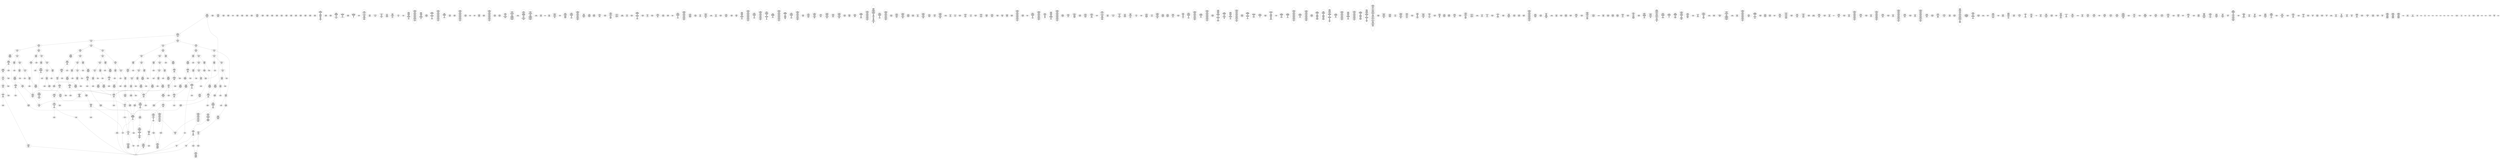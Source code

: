 /* Generated by GvGen v.1.0 (https://www.github.com/stricaud/gvgen) */

digraph G {
compound=true;
   node1 [label="[anywhere]"];
   node2 [label="# 0x0
PUSHX Data
PUSHX Data
MSTORE
PUSHX LogicData
CALLDATASIZE
LT
PUSHX Data
JUMPI
"];
   node3 [label="# 0xd
PUSHX Data
CALLDATALOAD
PUSHX BitData
SHR
PUSHX LogicData
GT
PUSHX Data
JUMPI
"];
   node4 [label="# 0x1e
PUSHX LogicData
GT
PUSHX Data
JUMPI
"];
   node5 [label="# 0x29
PUSHX LogicData
GT
PUSHX Data
JUMPI
"];
   node6 [label="# 0x34
PUSHX LogicData
GT
PUSHX Data
JUMPI
"];
   node7 [label="# 0x3f
PUSHX LogicData
EQ
PUSHX Data
JUMPI
"];
   node8 [label="# 0x4a
PUSHX LogicData
EQ
PUSHX Data
JUMPI
"];
   node9 [label="# 0x55
PUSHX LogicData
EQ
PUSHX Data
JUMPI
"];
   node10 [label="# 0x60
PUSHX Data
REVERT
"];
   node11 [label="# 0x64
JUMPDEST
PUSHX LogicData
EQ
PUSHX Data
JUMPI
"];
   node12 [label="# 0x70
PUSHX LogicData
EQ
PUSHX Data
JUMPI
"];
   node13 [label="# 0x7b
PUSHX Data
REVERT
"];
   node14 [label="# 0x7f
JUMPDEST
PUSHX LogicData
EQ
PUSHX Data
JUMPI
"];
   node15 [label="# 0x8b
PUSHX LogicData
EQ
PUSHX Data
JUMPI
"];
   node16 [label="# 0x96
PUSHX LogicData
EQ
PUSHX Data
JUMPI
"];
   node17 [label="# 0xa1
PUSHX LogicData
EQ
PUSHX Data
JUMPI
"];
   node18 [label="# 0xac
PUSHX Data
REVERT
"];
   node19 [label="# 0xb0
JUMPDEST
PUSHX LogicData
GT
PUSHX Data
JUMPI
"];
   node20 [label="# 0xbc
PUSHX LogicData
EQ
PUSHX Data
JUMPI
"];
   node21 [label="# 0xc7
PUSHX LogicData
EQ
PUSHX Data
JUMPI
"];
   node22 [label="# 0xd2
PUSHX LogicData
EQ
PUSHX Data
JUMPI
"];
   node23 [label="# 0xdd
PUSHX LogicData
EQ
PUSHX Data
JUMPI
"];
   node24 [label="# 0xe8
PUSHX Data
REVERT
"];
   node25 [label="# 0xec
JUMPDEST
PUSHX LogicData
EQ
PUSHX Data
JUMPI
"];
   node26 [label="# 0xf8
PUSHX LogicData
EQ
PUSHX Data
JUMPI
"];
   node27 [label="# 0x103
PUSHX LogicData
EQ
PUSHX Data
JUMPI
"];
   node28 [label="# 0x10e
PUSHX LogicData
EQ
PUSHX Data
JUMPI
"];
   node29 [label="# 0x119
PUSHX Data
REVERT
"];
   node30 [label="# 0x11d
JUMPDEST
PUSHX LogicData
GT
PUSHX Data
JUMPI
"];
   node31 [label="# 0x129
PUSHX LogicData
GT
PUSHX Data
JUMPI
"];
   node32 [label="# 0x134
PUSHX LogicData
EQ
PUSHX Data
JUMPI
"];
   node33 [label="# 0x13f
PUSHX LogicData
EQ
PUSHX Data
JUMPI
"];
   node34 [label="# 0x14a
PUSHX LogicData
EQ
PUSHX Data
JUMPI
"];
   node35 [label="# 0x155
PUSHX LogicData
EQ
PUSHX Data
JUMPI
"];
   node36 [label="# 0x160
PUSHX Data
REVERT
"];
   node37 [label="# 0x164
JUMPDEST
PUSHX LogicData
EQ
PUSHX Data
JUMPI
"];
   node38 [label="# 0x170
PUSHX LogicData
EQ
PUSHX Data
JUMPI
"];
   node39 [label="# 0x17b
PUSHX LogicData
EQ
PUSHX Data
JUMPI
"];
   node40 [label="# 0x186
PUSHX LogicData
EQ
PUSHX Data
JUMPI
"];
   node41 [label="# 0x191
PUSHX Data
REVERT
"];
   node42 [label="# 0x195
JUMPDEST
PUSHX LogicData
GT
PUSHX Data
JUMPI
"];
   node43 [label="# 0x1a1
PUSHX LogicData
EQ
PUSHX Data
JUMPI
"];
   node44 [label="# 0x1ac
PUSHX LogicData
EQ
PUSHX Data
JUMPI
"];
   node45 [label="# 0x1b7
PUSHX LogicData
EQ
PUSHX Data
JUMPI
"];
   node46 [label="# 0x1c2
PUSHX LogicData
EQ
PUSHX Data
JUMPI
"];
   node47 [label="# 0x1cd
PUSHX Data
REVERT
"];
   node48 [label="# 0x1d1
JUMPDEST
PUSHX LogicData
EQ
PUSHX Data
JUMPI
"];
   node49 [label="# 0x1dd
PUSHX LogicData
EQ
PUSHX Data
JUMPI
"];
   node50 [label="# 0x1e8
PUSHX LogicData
EQ
PUSHX Data
JUMPI
"];
   node51 [label="# 0x1f3
PUSHX LogicData
EQ
PUSHX Data
JUMPI
"];
   node52 [label="# 0x1fe
JUMPDEST
PUSHX Data
REVERT
"];
   node53 [label="# 0x203
JUMPDEST
CALLVALUE
ISZERO
PUSHX Data
JUMPI
"];
   node54 [label="# 0x20b
PUSHX Data
REVERT
"];
   node55 [label="# 0x20f
JUMPDEST
PUSHX Data
PUSHX Data
CALLDATASIZE
PUSHX Data
PUSHX Data
JUMP
"];
   node56 [label="# 0x21e
JUMPDEST
PUSHX Data
JUMP
"];
   node57 [label="# 0x223
JUMPDEST
PUSHX MemData
MLOAD
ISZERO
ISZERO
MSTORE
PUSHX ArithData
ADD
"];
   node58 [label="# 0x22f
JUMPDEST
PUSHX MemData
MLOAD
SUB
RETURN
"];
   node59 [label="# 0x238
JUMPDEST
CALLVALUE
ISZERO
PUSHX Data
JUMPI
"];
   node60 [label="# 0x240
PUSHX Data
REVERT
"];
   node61 [label="# 0x244
JUMPDEST
PUSHX Data
PUSHX Data
JUMP
"];
   node62 [label="# 0x24d
JUMPDEST
PUSHX MemData
MLOAD
PUSHX Data
PUSHX Data
JUMP
"];
   node63 [label="# 0x25a
JUMPDEST
CALLVALUE
ISZERO
PUSHX Data
JUMPI
"];
   node64 [label="# 0x262
PUSHX Data
REVERT
"];
   node65 [label="# 0x266
JUMPDEST
PUSHX Data
PUSHX Data
CALLDATASIZE
PUSHX Data
PUSHX Data
JUMP
"];
   node66 [label="# 0x275
JUMPDEST
PUSHX Data
JUMP
"];
   node67 [label="# 0x27a
JUMPDEST
PUSHX MemData
MLOAD
PUSHX ArithData
PUSHX BitData
PUSHX BitData
SHL
SUB
AND
MSTORE
PUSHX ArithData
ADD
PUSHX Data
JUMP
"];
   node68 [label="# 0x292
JUMPDEST
CALLVALUE
ISZERO
PUSHX Data
JUMPI
"];
   node69 [label="# 0x29a
PUSHX Data
REVERT
"];
   node70 [label="# 0x29e
JUMPDEST
PUSHX Data
PUSHX Data
CALLDATASIZE
PUSHX Data
PUSHX Data
JUMP
"];
   node71 [label="# 0x2ad
JUMPDEST
PUSHX Data
JUMP
"];
   node72 [label="# 0x2b2
JUMPDEST
STOP
"];
   node73 [label="# 0x2b4
JUMPDEST
CALLVALUE
ISZERO
PUSHX Data
JUMPI
"];
   node74 [label="# 0x2bc
PUSHX Data
REVERT
"];
   node75 [label="# 0x2c0
JUMPDEST
PUSHX Data
PUSHX Data
JUMP
"];
   node76 [label="# 0x2c9
JUMPDEST
PUSHX MemData
MLOAD
MSTORE
PUSHX ArithData
ADD
PUSHX Data
JUMP
"];
   node77 [label="# 0x2d7
JUMPDEST
CALLVALUE
ISZERO
PUSHX Data
JUMPI
"];
   node78 [label="# 0x2df
PUSHX Data
REVERT
"];
   node79 [label="# 0x2e3
JUMPDEST
PUSHX Data
PUSHX Data
CALLDATASIZE
PUSHX Data
PUSHX Data
JUMP
"];
   node80 [label="# 0x2f2
JUMPDEST
PUSHX Data
JUMP
"];
   node81 [label="# 0x2f7
JUMPDEST
CALLVALUE
ISZERO
PUSHX Data
JUMPI
"];
   node82 [label="# 0x2ff
PUSHX Data
REVERT
"];
   node83 [label="# 0x303
JUMPDEST
PUSHX Data
PUSHX Data
JUMP
"];
   node84 [label="# 0x30c
JUMPDEST
CALLVALUE
ISZERO
PUSHX Data
JUMPI
"];
   node85 [label="# 0x314
PUSHX Data
REVERT
"];
   node86 [label="# 0x318
JUMPDEST
PUSHX Data
PUSHX Data
CALLDATASIZE
PUSHX Data
PUSHX Data
JUMP
"];
   node87 [label="# 0x327
JUMPDEST
PUSHX Data
JUMP
"];
   node88 [label="# 0x32c
JUMPDEST
CALLVALUE
ISZERO
PUSHX Data
JUMPI
"];
   node89 [label="# 0x334
PUSHX Data
REVERT
"];
   node90 [label="# 0x338
JUMPDEST
PUSHX Data
PUSHX Data
CALLDATASIZE
PUSHX Data
PUSHX Data
JUMP
"];
   node91 [label="# 0x347
JUMPDEST
PUSHX Data
JUMP
"];
   node92 [label="# 0x34c
JUMPDEST
CALLVALUE
ISZERO
PUSHX Data
JUMPI
"];
   node93 [label="# 0x354
PUSHX Data
REVERT
"];
   node94 [label="# 0x358
JUMPDEST
PUSHX Data
PUSHX Data
CALLDATASIZE
PUSHX Data
PUSHX Data
JUMP
"];
   node95 [label="# 0x367
JUMPDEST
PUSHX Data
JUMP
"];
   node96 [label="# 0x36c
JUMPDEST
PUSHX MemData
MLOAD
PUSHX Data
PUSHX Data
JUMP
"];
   node97 [label="# 0x379
JUMPDEST
CALLVALUE
ISZERO
PUSHX Data
JUMPI
"];
   node98 [label="# 0x381
PUSHX Data
REVERT
"];
   node99 [label="# 0x385
JUMPDEST
PUSHX Data
PUSHX Data
CALLDATASIZE
PUSHX Data
PUSHX Data
JUMP
"];
   node100 [label="# 0x394
JUMPDEST
PUSHX Data
JUMP
"];
   node101 [label="# 0x399
JUMPDEST
CALLVALUE
ISZERO
PUSHX Data
JUMPI
"];
   node102 [label="# 0x3a1
PUSHX Data
REVERT
"];
   node103 [label="# 0x3a5
JUMPDEST
PUSHX Data
PUSHX Data
CALLDATASIZE
PUSHX Data
PUSHX Data
JUMP
"];
   node104 [label="# 0x3b4
JUMPDEST
PUSHX Data
JUMP
"];
   node105 [label="# 0x3b9
JUMPDEST
CALLVALUE
ISZERO
PUSHX Data
JUMPI
"];
   node106 [label="# 0x3c1
PUSHX Data
REVERT
"];
   node107 [label="# 0x3c5
JUMPDEST
PUSHX StorData
SLOAD
PUSHX Data
PUSHX BitData
AND
JUMP
"];
   node108 [label="# 0x3d3
JUMPDEST
CALLVALUE
ISZERO
PUSHX Data
JUMPI
"];
   node109 [label="# 0x3db
PUSHX Data
REVERT
"];
   node110 [label="# 0x3df
JUMPDEST
PUSHX Data
PUSHX Data
CALLDATASIZE
PUSHX Data
PUSHX Data
JUMP
"];
   node111 [label="# 0x3ee
JUMPDEST
PUSHX Data
JUMP
"];
   node112 [label="# 0x3f3
JUMPDEST
CALLVALUE
ISZERO
PUSHX Data
JUMPI
"];
   node113 [label="# 0x3fb
PUSHX Data
REVERT
"];
   node114 [label="# 0x3ff
JUMPDEST
PUSHX Data
PUSHX Data
CALLDATASIZE
PUSHX Data
PUSHX Data
JUMP
"];
   node115 [label="# 0x40e
JUMPDEST
PUSHX Data
JUMP
"];
   node116 [label="# 0x413
JUMPDEST
CALLVALUE
ISZERO
PUSHX Data
JUMPI
"];
   node117 [label="# 0x41b
PUSHX Data
REVERT
"];
   node118 [label="# 0x41f
JUMPDEST
PUSHX Data
PUSHX Data
JUMP
"];
   node119 [label="# 0x428
JUMPDEST
CALLVALUE
ISZERO
PUSHX Data
JUMPI
"];
   node120 [label="# 0x430
PUSHX Data
REVERT
"];
   node121 [label="# 0x434
JUMPDEST
PUSHX Data
PUSHX StorData
SLOAD
JUMP
"];
   node122 [label="# 0x43e
JUMPDEST
CALLVALUE
ISZERO
PUSHX Data
JUMPI
"];
   node123 [label="# 0x446
PUSHX Data
REVERT
"];
   node124 [label="# 0x44a
JUMPDEST
PUSHX StorData
SLOAD
PUSHX ArithData
PUSHX BitData
PUSHX BitData
SHL
SUB
AND
PUSHX Data
JUMP
"];
   node125 [label="# 0x45c
JUMPDEST
CALLVALUE
ISZERO
PUSHX Data
JUMPI
"];
   node126 [label="# 0x464
PUSHX Data
REVERT
"];
   node127 [label="# 0x468
JUMPDEST
PUSHX Data
PUSHX Data
CALLDATASIZE
PUSHX Data
PUSHX Data
JUMP
"];
   node128 [label="# 0x477
JUMPDEST
PUSHX Data
JUMP
"];
   node129 [label="# 0x47c
JUMPDEST
CALLVALUE
ISZERO
PUSHX Data
JUMPI
"];
   node130 [label="# 0x484
PUSHX Data
REVERT
"];
   node131 [label="# 0x488
JUMPDEST
PUSHX Data
PUSHX Data
JUMP
"];
   node132 [label="# 0x491
JUMPDEST
PUSHX Data
PUSHX Data
CALLDATASIZE
PUSHX Data
PUSHX Data
JUMP
"];
   node133 [label="# 0x49f
JUMPDEST
PUSHX Data
JUMP
"];
   node134 [label="# 0x4a4
JUMPDEST
CALLVALUE
ISZERO
PUSHX Data
JUMPI
"];
   node135 [label="# 0x4ac
PUSHX Data
REVERT
"];
   node136 [label="# 0x4b0
JUMPDEST
PUSHX Data
PUSHX StorData
SLOAD
JUMP
"];
   node137 [label="# 0x4ba
JUMPDEST
CALLVALUE
ISZERO
PUSHX Data
JUMPI
"];
   node138 [label="# 0x4c2
PUSHX Data
REVERT
"];
   node139 [label="# 0x4c6
JUMPDEST
PUSHX Data
PUSHX Data
CALLDATASIZE
PUSHX Data
PUSHX Data
JUMP
"];
   node140 [label="# 0x4d5
JUMPDEST
PUSHX Data
JUMP
"];
   node141 [label="# 0x4da
JUMPDEST
CALLVALUE
ISZERO
PUSHX Data
JUMPI
"];
   node142 [label="# 0x4e2
PUSHX Data
REVERT
"];
   node143 [label="# 0x4e6
JUMPDEST
PUSHX Data
PUSHX Data
CALLDATASIZE
PUSHX Data
PUSHX Data
JUMP
"];
   node144 [label="# 0x4f5
JUMPDEST
PUSHX Data
JUMP
"];
   node145 [label="# 0x4fa
JUMPDEST
PUSHX Data
PUSHX Data
CALLDATASIZE
PUSHX Data
PUSHX Data
JUMP
"];
   node146 [label="# 0x508
JUMPDEST
PUSHX Data
JUMP
"];
   node147 [label="# 0x50d
JUMPDEST
CALLVALUE
ISZERO
PUSHX Data
JUMPI
"];
   node148 [label="# 0x515
PUSHX Data
REVERT
"];
   node149 [label="# 0x519
JUMPDEST
PUSHX Data
PUSHX Data
CALLDATASIZE
PUSHX Data
PUSHX Data
JUMP
"];
   node150 [label="# 0x528
JUMPDEST
PUSHX Data
JUMP
"];
   node151 [label="# 0x52d
JUMPDEST
CALLVALUE
ISZERO
PUSHX Data
JUMPI
"];
   node152 [label="# 0x535
PUSHX Data
REVERT
"];
   node153 [label="# 0x539
JUMPDEST
PUSHX Data
PUSHX Data
CALLDATASIZE
PUSHX Data
PUSHX Data
JUMP
"];
   node154 [label="# 0x548
JUMPDEST
PUSHX Data
JUMP
"];
   node155 [label="# 0x54d
JUMPDEST
CALLVALUE
ISZERO
PUSHX Data
JUMPI
"];
   node156 [label="# 0x555
PUSHX Data
REVERT
"];
   node157 [label="# 0x559
JUMPDEST
PUSHX Data
PUSHX Data
JUMP
"];
   node158 [label="# 0x563
JUMPDEST
CALLVALUE
ISZERO
PUSHX Data
JUMPI
"];
   node159 [label="# 0x56b
PUSHX Data
REVERT
"];
   node160 [label="# 0x56f
JUMPDEST
PUSHX Data
PUSHX Data
CALLDATASIZE
PUSHX Data
PUSHX Data
JUMP
"];
   node161 [label="# 0x57e
JUMPDEST
PUSHX Data
JUMP
"];
   node162 [label="# 0x583
JUMPDEST
CALLVALUE
ISZERO
PUSHX Data
JUMPI
"];
   node163 [label="# 0x58b
PUSHX Data
REVERT
"];
   node164 [label="# 0x58f
JUMPDEST
PUSHX Data
PUSHX Data
JUMP
"];
   node165 [label="# 0x598
JUMPDEST
CALLVALUE
ISZERO
PUSHX Data
JUMPI
"];
   node166 [label="# 0x5a0
PUSHX Data
REVERT
"];
   node167 [label="# 0x5a4
JUMPDEST
PUSHX Data
PUSHX Data
CALLDATASIZE
PUSHX Data
PUSHX Data
JUMP
"];
   node168 [label="# 0x5b3
JUMPDEST
PUSHX ArithData
PUSHX BitData
PUSHX BitData
SHL
SUB
AND
PUSHX Data
MSTORE
PUSHX Data
PUSHX Data
MSTORE
PUSHX Data
SHA3
AND
MSTORE
MSTORE
SHA3
SLOAD
PUSHX BitData
AND
JUMP
"];
   node169 [label="# 0x5e1
JUMPDEST
CALLVALUE
ISZERO
PUSHX Data
JUMPI
"];
   node170 [label="# 0x5e9
PUSHX Data
REVERT
"];
   node171 [label="# 0x5ed
JUMPDEST
PUSHX Data
PUSHX Data
CALLDATASIZE
PUSHX Data
PUSHX Data
JUMP
"];
   node172 [label="# 0x5fc
JUMPDEST
PUSHX Data
JUMP
"];
   node173 [label="# 0x601
JUMPDEST
CALLVALUE
ISZERO
PUSHX Data
JUMPI
"];
   node174 [label="# 0x609
PUSHX Data
REVERT
"];
   node175 [label="# 0x60d
JUMPDEST
PUSHX Data
PUSHX Data
CALLDATASIZE
PUSHX Data
PUSHX Data
JUMP
"];
   node176 [label="# 0x61c
JUMPDEST
PUSHX Data
JUMP
"];
   node177 [label="# 0x621
JUMPDEST
PUSHX Data
PUSHX ArithData
PUSHX BitData
PUSHX BitData
SHL
SUB
NOT
AND
PUSHX LogicData
EQ
PUSHX Data
JUMPI
"];
   node178 [label="# 0x656
PUSHX ArithData
PUSHX BitData
PUSHX BitData
SHL
SUB
NOT
AND
PUSHX LogicData
EQ
"];
   node179 [label="# 0x684
JUMPDEST
PUSHX Data
JUMPI
"];
   node180 [label="# 0x68a
PUSHX LogicData
PUSHX ArithData
PUSHX BitData
PUSHX BitData
SHL
SUB
NOT
AND
EQ
"];
   node181 [label="# 0x6b8
JUMPDEST
JUMP
"];
   node182 [label="# 0x6be
JUMPDEST
PUSHX Data
PUSHX StorData
SLOAD
PUSHX Data
PUSHX Data
JUMP
"];
   node183 [label="# 0x6cd
JUMPDEST
PUSHX ArithData
ADD
PUSHX ArithData
DIV
MUL
PUSHX ArithData
ADD
PUSHX MemData
MLOAD
ADD
PUSHX Data
MSTORE
MSTORE
PUSHX ArithData
ADD
SLOAD
PUSHX Data
PUSHX Data
JUMP
"];
   node184 [label="# 0x6f9
JUMPDEST
ISZERO
PUSHX Data
JUMPI
"];
   node185 [label="# 0x700
PUSHX LogicData
LT
PUSHX Data
JUMPI
"];
   node186 [label="# 0x708
PUSHX ArithData
SLOAD
DIV
MUL
MSTORE
PUSHX ArithData
ADD
PUSHX Data
JUMP
"];
   node187 [label="# 0x71b
JUMPDEST
ADD
PUSHX Data
MSTORE
PUSHX Data
PUSHX Data
SHA3
"];
   node188 [label="# 0x729
JUMPDEST
SLOAD
MSTORE
PUSHX ArithData
ADD
PUSHX ArithData
ADD
GT
PUSHX Data
JUMPI
"];
   node189 [label="# 0x73d
SUB
PUSHX BitData
AND
ADD
"];
   node190 [label="# 0x746
JUMPDEST
JUMP
"];
   node191 [label="# 0x750
JUMPDEST
PUSHX Data
MSTORE
PUSHX Data
PUSHX Data
MSTORE
PUSHX Data
SHA3
SLOAD
PUSHX ArithData
PUSHX BitData
PUSHX BitData
SHL
SUB
AND
PUSHX Data
JUMPI
"];
   node192 [label="# 0x76d
PUSHX MemData
MLOAD
PUSHX BitData
PUSHX BitData
SHL
MSTORE
PUSHX Data
PUSHX ArithData
ADD
MSTORE
PUSHX Data
PUSHX ArithData
ADD
MSTORE
PUSHX Data
PUSHX ArithData
ADD
MSTORE
PUSHX BitData
PUSHX BitData
SHL
PUSHX ArithData
ADD
MSTORE
PUSHX ArithData
ADD
"];
   node193 [label="# 0x7c5
JUMPDEST
PUSHX MemData
MLOAD
SUB
REVERT
"];
   node194 [label="# 0x7ce
JUMPDEST
PUSHX Data
MSTORE
PUSHX Data
PUSHX Data
MSTORE
PUSHX Data
SHA3
SLOAD
PUSHX ArithData
PUSHX BitData
PUSHX BitData
SHL
SUB
AND
JUMP
"];
   node195 [label="# 0x7ea
JUMPDEST
PUSHX Data
PUSHX Data
PUSHX Data
JUMP
"];
   node196 [label="# 0x7f5
JUMPDEST
PUSHX ArithData
PUSHX BitData
PUSHX BitData
SHL
SUB
AND
PUSHX ArithData
PUSHX BitData
PUSHX BitData
SHL
SUB
AND
EQ
ISZERO
PUSHX Data
JUMPI
"];
   node197 [label="# 0x812
PUSHX MemData
MLOAD
PUSHX BitData
PUSHX BitData
SHL
MSTORE
PUSHX Data
PUSHX ArithData
ADD
MSTORE
PUSHX Data
PUSHX ArithData
ADD
MSTORE
PUSHX Data
PUSHX ArithData
ADD
MSTORE
PUSHX Data
PUSHX ArithData
ADD
MSTORE
PUSHX ArithData
ADD
PUSHX Data
JUMP
"];
   node198 [label="# 0x87f
JUMPDEST
CALLER
PUSHX ArithData
PUSHX BitData
PUSHX BitData
SHL
SUB
AND
EQ
PUSHX Data
JUMPI
"];
   node199 [label="# 0x891
PUSHX Data
CALLER
PUSHX Data
JUMP
"];
   node200 [label="# 0x89b
JUMPDEST
PUSHX Data
JUMPI
"];
   node201 [label="# 0x8a0
PUSHX MemData
MLOAD
PUSHX BitData
PUSHX BitData
SHL
MSTORE
PUSHX Data
PUSHX ArithData
ADD
MSTORE
PUSHX Data
PUSHX ArithData
ADD
MSTORE
PUSHX Data
PUSHX ArithData
ADD
MSTORE
PUSHX Data
PUSHX ArithData
ADD
MSTORE
PUSHX ArithData
ADD
PUSHX Data
JUMP
"];
   node202 [label="# 0x90d
JUMPDEST
PUSHX Data
PUSHX Data
JUMP
"];
   node203 [label="# 0x917
JUMPDEST
JUMP
"];
   node204 [label="# 0x91c
JUMPDEST
PUSHX Data
PUSHX Data
PUSHX StorData
SLOAD
PUSHX Data
PUSHX Data
JUMP
"];
   node205 [label="# 0x92d
JUMPDEST
JUMP
"];
   node206 [label="# 0x932
JUMPDEST
PUSHX Data
CALLER
PUSHX Data
JUMP
"];
   node207 [label="# 0x93c
JUMPDEST
PUSHX Data
JUMPI
"];
   node208 [label="# 0x941
PUSHX MemData
MLOAD
PUSHX BitData
PUSHX BitData
SHL
MSTORE
PUSHX Data
PUSHX ArithData
ADD
MSTORE
PUSHX Data
PUSHX ArithData
ADD
MSTORE
PUSHX Data
PUSHX ArithData
ADD
MSTORE
PUSHX Data
PUSHX ArithData
ADD
MSTORE
PUSHX ArithData
ADD
PUSHX Data
JUMP
"];
   node209 [label="# 0x9ae
JUMPDEST
PUSHX Data
PUSHX Data
JUMP
"];
   node210 [label="# 0x9b9
JUMPDEST
PUSHX StorData
SLOAD
PUSHX ArithData
PUSHX BitData
PUSHX BitData
SHL
SUB
AND
CALLER
EQ
PUSHX Data
JUMPI
"];
   node211 [label="# 0x9cc
PUSHX MemData
MLOAD
PUSHX BitData
PUSHX BitData
SHL
MSTORE
PUSHX Data
PUSHX ArithData
ADD
MSTORE
PUSHX ArithData
ADD
MSTORE
PUSHX Data
PUSHX ArithData
ADD
MSTORE
PUSHX ArithData
ADD
PUSHX Data
JUMP
"];
   node212 [label="# 0xa13
JUMPDEST
PUSHX StorData
SLOAD
PUSHX Data
PUSHX Data
DIV
PUSHX ArithData
PUSHX BitData
PUSHX BitData
SHL
SUB
AND
PUSHX Data
PUSHX Data
SELFBALANCE
PUSHX Data
PUSHX Data
JUMP
"];
   node213 [label="# 0xa34
JUMPDEST
PUSHX Data
PUSHX Data
JUMP
"];
   node214 [label="# 0xa3e
JUMPDEST
PUSHX MemData
MLOAD
PUSHX Data
GAS
CALL
RETURNDATASIZE
PUSHX LogicData
EQ
PUSHX Data
JUMPI
"];
   node215 [label="# 0xa59
PUSHX MemData
MLOAD
PUSHX BitData
NOT
PUSHX ArithData
RETURNDATASIZE
ADD
AND
ADD
PUSHX Data
MSTORE
RETURNDATASIZE
MSTORE
RETURNDATASIZE
PUSHX Data
PUSHX ArithData
ADD
RETURNDATACOPY
PUSHX Data
JUMP
"];
   node216 [label="# 0xa7a
JUMPDEST
PUSHX Data
"];
   node217 [label="# 0xa7f
JUMPDEST
PUSHX StorData
SLOAD
PUSHX MemData
MLOAD
PUSHX Data
PUSHX ArithData
PUSHX BitData
PUSHX BitData
SHL
SUB
AND
SELFBALANCE
GAS
CALL
RETURNDATASIZE
PUSHX LogicData
EQ
PUSHX Data
JUMPI
"];
   node218 [label="# 0xab2
PUSHX MemData
MLOAD
PUSHX BitData
NOT
PUSHX ArithData
RETURNDATASIZE
ADD
AND
ADD
PUSHX Data
MSTORE
RETURNDATASIZE
MSTORE
RETURNDATASIZE
PUSHX Data
PUSHX ArithData
ADD
RETURNDATACOPY
PUSHX Data
JUMP
"];
   node219 [label="# 0xad3
JUMPDEST
PUSHX Data
"];
   node220 [label="# 0xad8
JUMPDEST
ISZERO
PUSHX Data
JUMPI
"];
   node221 [label="# 0xae4
ISZERO
"];
   node222 [label="# 0xae7
JUMPDEST
ISZERO
PUSHX Data
JUMPI
"];
   node223 [label="# 0xaed
PUSHX MemData
MLOAD
PUSHX Data
MSTORE
PUSHX ArithData
ADD
PUSHX MemData
MLOAD
SUB
REVERT
"];
   node224 [label="# 0xb1e
JUMPDEST
JUMP
"];
   node225 [label="# 0xb22
JUMPDEST
PUSHX Data
PUSHX MemData
MLOAD
PUSHX ArithData
ADD
PUSHX Data
MSTORE
PUSHX Data
MSTORE
PUSHX Data
JUMP
"];
   node226 [label="# 0xb3d
JUMPDEST
PUSHX StorData
SLOAD
PUSHX ArithData
PUSHX BitData
PUSHX BitData
SHL
SUB
AND
CALLER
EQ
PUSHX Data
JUMPI
"];
   node227 [label="# 0xb50
PUSHX MemData
MLOAD
PUSHX BitData
PUSHX BitData
SHL
MSTORE
PUSHX Data
PUSHX ArithData
ADD
MSTORE
PUSHX ArithData
ADD
MSTORE
PUSHX Data
PUSHX ArithData
ADD
MSTORE
PUSHX ArithData
ADD
PUSHX Data
JUMP
"];
   node228 [label="# 0xb97
JUMPDEST
MLOAD
PUSHX Data
PUSHX Data
PUSHX ArithData
ADD
PUSHX Data
JUMP
"];
   node229 [label="# 0xbaa
JUMPDEST
PUSHX Data
PUSHX Data
PUSHX Data
PUSHX Data
JUMP
"];
   node230 [label="# 0xbb6
JUMPDEST
PUSHX Data
PUSHX Data
PUSHX Data
JUMP
"];
   node231 [label="# 0xbc3
JUMPDEST
PUSHX LogicData
GT
ISZERO
PUSHX Data
JUMPI
"];
   node232 [label="# 0xbd4
PUSHX Data
PUSHX Data
JUMP
"];
   node233 [label="# 0xbdb
JUMPDEST
PUSHX MemData
MLOAD
MSTORE
PUSHX ArithData
MUL
PUSHX ArithData
ADD
ADD
PUSHX Data
MSTORE
ISZERO
PUSHX Data
JUMPI
"];
   node234 [label="# 0xbf5
PUSHX ArithData
ADD
PUSHX ArithData
MUL
CALLDATASIZE
CALLDATACOPY
ADD
"];
   node235 [label="# 0xc04
JUMPDEST
PUSHX Data
PUSHX Data
"];
   node236 [label="# 0xc0c
JUMPDEST
GT
PUSHX Data
JUMPI
"];
   node237 [label="# 0xc14
PUSHX Data
PUSHX Data
JUMP
"];
   node238 [label="# 0xc1c
JUMPDEST
PUSHX ArithData
PUSHX BitData
PUSHX BitData
SHL
SUB
AND
PUSHX ArithData
PUSHX BitData
PUSHX BitData
SHL
SUB
AND
EQ
ISZERO
PUSHX Data
JUMPI
"];
   node239 [label="# 0xc36
PUSHX Data
PUSHX Data
JUMP
"];
   node240 [label="# 0xc41
JUMPDEST
MLOAD
LT
PUSHX Data
JUMPI
"];
   node241 [label="# 0xc4c
PUSHX Data
PUSHX Data
JUMP
"];
   node242 [label="# 0xc53
JUMPDEST
PUSHX ArithData
MUL
PUSHX ArithData
ADD
ADD
MSTORE
"];
   node243 [label="# 0xc60
JUMPDEST
PUSHX Data
PUSHX Data
JUMP
"];
   node244 [label="# 0xc6a
JUMPDEST
PUSHX Data
JUMP
"];
   node245 [label="# 0xc72
JUMPDEST
JUMP
"];
   node246 [label="# 0xc7c
JUMPDEST
PUSHX StorData
SLOAD
PUSHX ArithData
PUSHX BitData
PUSHX BitData
SHL
SUB
AND
CALLER
EQ
PUSHX Data
JUMPI
"];
   node247 [label="# 0xc8f
PUSHX MemData
MLOAD
PUSHX BitData
PUSHX BitData
SHL
MSTORE
PUSHX Data
PUSHX ArithData
ADD
MSTORE
PUSHX ArithData
ADD
MSTORE
PUSHX Data
PUSHX ArithData
ADD
MSTORE
PUSHX ArithData
ADD
PUSHX Data
JUMP
"];
   node248 [label="# 0xcd6
JUMPDEST
PUSHX StorData
SLOAD
PUSHX Data
PUSHX Data
PUSHX Data
PUSHX Data
JUMP
"];
   node249 [label="# 0xce7
JUMPDEST
PUSHX Data
PUSHX Data
JUMP
"];
   node250 [label="# 0xcf1
JUMPDEST
GT
ISZERO
PUSHX Data
JUMPI
"];
   node251 [label="# 0xcf8
PUSHX MemData
MLOAD
PUSHX Data
MSTORE
PUSHX ArithData
ADD
PUSHX MemData
MLOAD
SUB
REVERT
"];
   node252 [label="# 0xd29
JUMPDEST
PUSHX Data
"];
   node253 [label="# 0xd2c
JUMPDEST
LT
ISZERO
PUSHX Data
JUMPI
"];
   node254 [label="# 0xd35
PUSHX Data
PUSHX Data
JUMP
"];
   node255 [label="# 0xd3e
JUMPDEST
PUSHX ArithData
ADD
PUSHX Data
PUSHX Data
JUMP
"];
   node256 [label="# 0xd4e
JUMPDEST
PUSHX Data
JUMP
"];
   node257 [label="# 0xd56
JUMPDEST
PUSHX Data
SSTORE
JUMP
"];
   node258 [label="# 0xd5e
JUMPDEST
PUSHX Data
MSTORE
PUSHX Data
PUSHX Data
MSTORE
PUSHX Data
SHA3
SLOAD
PUSHX ArithData
PUSHX BitData
PUSHX BitData
SHL
SUB
AND
PUSHX Data
JUMPI
"];
   node259 [label="# 0xd7c
PUSHX MemData
MLOAD
PUSHX BitData
PUSHX BitData
SHL
MSTORE
PUSHX Data
PUSHX ArithData
ADD
MSTORE
PUSHX Data
PUSHX ArithData
ADD
MSTORE
PUSHX Data
PUSHX ArithData
ADD
MSTORE
PUSHX Data
PUSHX ArithData
ADD
MSTORE
PUSHX ArithData
ADD
PUSHX Data
JUMP
"];
   node260 [label="# 0xde9
JUMPDEST
PUSHX StorData
SLOAD
PUSHX ArithData
PUSHX BitData
PUSHX BitData
SHL
SUB
AND
CALLER
EQ
PUSHX Data
JUMPI
"];
   node261 [label="# 0xdfc
PUSHX MemData
MLOAD
PUSHX BitData
PUSHX BitData
SHL
MSTORE
PUSHX Data
PUSHX ArithData
ADD
MSTORE
PUSHX ArithData
ADD
MSTORE
PUSHX Data
PUSHX ArithData
ADD
MSTORE
PUSHX ArithData
ADD
PUSHX Data
JUMP
"];
   node262 [label="# 0xe43
JUMPDEST
PUSHX StorData
SLOAD
PUSHX ArithData
PUSHX BitData
PUSHX BitData
SHL
SUB
NOT
AND
PUSHX ArithData
PUSHX BitData
PUSHX BitData
SHL
SUB
AND
OR
SSTORE
JUMP
"];
   node263 [label="# 0xe61
JUMPDEST
JUMP
"];
   node264 [label="# 0xe64
JUMPDEST
PUSHX Data
PUSHX ArithData
PUSHX BitData
PUSHX BitData
SHL
SUB
AND
PUSHX Data
JUMPI
"];
   node265 [label="# 0xe75
PUSHX MemData
MLOAD
PUSHX BitData
PUSHX BitData
SHL
MSTORE
PUSHX Data
PUSHX ArithData
ADD
MSTORE
PUSHX Data
PUSHX ArithData
ADD
MSTORE
PUSHX Data
PUSHX ArithData
ADD
MSTORE
PUSHX Data
PUSHX ArithData
ADD
MSTORE
PUSHX ArithData
ADD
PUSHX Data
JUMP
"];
   node266 [label="# 0xee2
JUMPDEST
PUSHX ArithData
PUSHX BitData
PUSHX BitData
SHL
SUB
AND
PUSHX Data
MSTORE
PUSHX Data
PUSHX Data
MSTORE
PUSHX Data
SHA3
SLOAD
JUMP
"];
   node267 [label="# 0xefe
JUMPDEST
PUSHX StorData
SLOAD
PUSHX ArithData
PUSHX BitData
PUSHX BitData
SHL
SUB
AND
CALLER
EQ
PUSHX Data
JUMPI
"];
   node268 [label="# 0xf11
PUSHX MemData
MLOAD
PUSHX BitData
PUSHX BitData
SHL
MSTORE
PUSHX Data
PUSHX ArithData
ADD
MSTORE
PUSHX ArithData
ADD
MSTORE
PUSHX Data
PUSHX ArithData
ADD
MSTORE
PUSHX ArithData
ADD
PUSHX Data
JUMP
"];
   node269 [label="# 0xf58
JUMPDEST
PUSHX Data
PUSHX Data
PUSHX Data
JUMP
"];
   node270 [label="# 0xf62
JUMPDEST
JUMP
"];
   node271 [label="# 0xf64
JUMPDEST
PUSHX StorData
SLOAD
PUSHX ArithData
PUSHX BitData
PUSHX BitData
SHL
SUB
AND
CALLER
EQ
PUSHX Data
JUMPI
"];
   node272 [label="# 0xf77
PUSHX MemData
MLOAD
PUSHX BitData
PUSHX BitData
SHL
MSTORE
PUSHX Data
PUSHX ArithData
ADD
MSTORE
PUSHX ArithData
ADD
MSTORE
PUSHX Data
PUSHX ArithData
ADD
MSTORE
PUSHX ArithData
ADD
PUSHX Data
JUMP
"];
   node273 [label="# 0xfbe
JUMPDEST
PUSHX Data
SSTORE
JUMP
"];
   node274 [label="# 0xfc3
JUMPDEST
PUSHX Data
PUSHX StorData
SLOAD
PUSHX Data
PUSHX Data
JUMP
"];
   node275 [label="# 0xfd2
JUMPDEST
PUSHX StorData
SLOAD
PUSHX StorData
SLOAD
PUSHX BitData
AND
PUSHX Data
JUMPI
"];
   node276 [label="# 0xfe0
PUSHX MemData
MLOAD
PUSHX BitData
PUSHX BitData
SHL
MSTORE
PUSHX ArithData
ADD
PUSHX MemData
MLOAD
SUB
REVERT
"];
   node277 [label="# 0xff8
JUMPDEST
PUSHX LogicData
GT
ISZERO
PUSHX Data
JUMPI
"];
   node278 [label="# 0x1003
PUSHX MemData
MLOAD
PUSHX BitData
PUSHX BitData
SHL
MSTORE
PUSHX ArithData
ADD
PUSHX MemData
MLOAD
SUB
REVERT
"];
   node279 [label="# 0x101b
JUMPDEST
PUSHX StorData
SLOAD
CALLVALUE
EQ
PUSHX Data
JUMPI
"];
   node280 [label="# 0x1025
PUSHX MemData
MLOAD
PUSHX BitData
PUSHX BitData
SHL
MSTORE
PUSHX ArithData
ADD
PUSHX MemData
MLOAD
SUB
REVERT
"];
   node281 [label="# 0x103c
JUMPDEST
PUSHX Data
PUSHX Data
JUMP
"];
   node282 [label="# 0x1047
JUMPDEST
PUSHX Data
CALLER
PUSHX Data
JUMP
"];
   node283 [label="# 0x1051
JUMPDEST
PUSHX ArithData
ADD
PUSHX Data
SSTORE
JUMP
"];
   node284 [label="# 0x105c
JUMPDEST
PUSHX ArithData
PUSHX BitData
PUSHX BitData
SHL
SUB
AND
CALLER
EQ
ISZERO
PUSHX Data
JUMPI
"];
   node285 [label="# 0x106e
PUSHX MemData
MLOAD
PUSHX BitData
PUSHX BitData
SHL
MSTORE
PUSHX Data
PUSHX ArithData
ADD
MSTORE
PUSHX Data
PUSHX ArithData
ADD
MSTORE
PUSHX Data
PUSHX ArithData
ADD
MSTORE
PUSHX ArithData
ADD
PUSHX Data
JUMP
"];
   node286 [label="# 0x10b5
JUMPDEST
CALLER
PUSHX Data
MSTORE
PUSHX Data
PUSHX ArithData
MSTORE
PUSHX MemData
SHA3
PUSHX ArithData
PUSHX BitData
PUSHX BitData
SHL
SUB
AND
MSTORE
MSTORE
SHA3
SLOAD
PUSHX BitData
NOT
AND
ISZERO
ISZERO
OR
SSTORE
MLOAD
MSTORE
PUSHX Data
ADD
PUSHX MemData
MLOAD
SUB
LOGX
JUMP
"];
   node287 [label="# 0x1121
JUMPDEST
PUSHX StorData
SLOAD
PUSHX ArithData
PUSHX BitData
PUSHX BitData
SHL
SUB
AND
CALLER
EQ
PUSHX Data
JUMPI
"];
   node288 [label="# 0x1134
PUSHX MemData
MLOAD
PUSHX BitData
PUSHX BitData
SHL
MSTORE
PUSHX Data
PUSHX ArithData
ADD
MSTORE
PUSHX ArithData
ADD
MSTORE
PUSHX Data
PUSHX ArithData
ADD
MSTORE
PUSHX ArithData
ADD
PUSHX Data
JUMP
"];
   node289 [label="# 0x117b
JUMPDEST
PUSHX Data
PUSHX Data
JUMP
"];
   node290 [label="# 0x1184
JUMPDEST
PUSHX StorData
SLOAD
PUSHX StorData
SLOAD
PUSHX BitData
AND
PUSHX Data
JUMPI
"];
   node291 [label="# 0x1192
PUSHX MemData
MLOAD
PUSHX BitData
PUSHX BitData
SHL
MSTORE
PUSHX ArithData
ADD
PUSHX MemData
MLOAD
SUB
REVERT
"];
   node292 [label="# 0x11aa
JUMPDEST
PUSHX Data
PUSHX Data
PUSHX Data
PUSHX Data
JUMP
"];
   node293 [label="# 0x11b8
JUMPDEST
PUSHX Data
PUSHX Data
JUMP
"];
   node294 [label="# 0x11c2
JUMPDEST
GT
ISZERO
PUSHX Data
JUMPI
"];
   node295 [label="# 0x11c9
PUSHX MemData
MLOAD
PUSHX BitData
PUSHX BitData
SHL
MSTORE
PUSHX ArithData
ADD
PUSHX MemData
MLOAD
SUB
REVERT
"];
   node296 [label="# 0x11e1
JUMPDEST
PUSHX StorData
SLOAD
PUSHX Data
PUSHX Data
JUMP
"];
   node297 [label="# 0x11ef
JUMPDEST
CALLVALUE
EQ
PUSHX Data
JUMPI
"];
   node298 [label="# 0x11f6
PUSHX MemData
MLOAD
PUSHX BitData
PUSHX BitData
SHL
MSTORE
PUSHX ArithData
ADD
PUSHX MemData
MLOAD
SUB
REVERT
"];
   node299 [label="# 0x120d
JUMPDEST
PUSHX Data
"];
   node300 [label="# 0x1210
JUMPDEST
LT
ISZERO
PUSHX Data
JUMPI
"];
   node301 [label="# 0x1219
PUSHX Data
LT
PUSHX Data
JUMPI
"];
   node302 [label="# 0x1226
PUSHX Data
PUSHX Data
JUMP
"];
   node303 [label="# 0x122d
JUMPDEST
PUSHX ArithData
MUL
ADD
PUSHX Data
PUSHX Data
JUMP
"];
   node304 [label="# 0x123f
JUMPDEST
LT
PUSHX Data
JUMPI
"];
   node305 [label="# 0x124a
PUSHX Data
PUSHX Data
JUMP
"];
   node306 [label="# 0x1251
JUMPDEST
PUSHX ArithData
MUL
ADD
CALLDATALOAD
PUSHX Data
JUMP
"];
   node307 [label="# 0x125d
JUMPDEST
PUSHX Data
CALLER
PUSHX Data
JUMP
"];
   node308 [label="# 0x1267
JUMPDEST
PUSHX ArithData
ADD
PUSHX Data
PUSHX Data
JUMP
"];
   node309 [label="# 0x1277
JUMPDEST
PUSHX Data
JUMP
"];
   node310 [label="# 0x127f
JUMPDEST
PUSHX Data
SSTORE
JUMP
"];
   node311 [label="# 0x1289
JUMPDEST
PUSHX Data
CALLER
PUSHX Data
JUMP
"];
   node312 [label="# 0x1293
JUMPDEST
PUSHX Data
JUMPI
"];
   node313 [label="# 0x1298
PUSHX MemData
MLOAD
PUSHX BitData
PUSHX BitData
SHL
MSTORE
PUSHX Data
PUSHX ArithData
ADD
MSTORE
PUSHX Data
PUSHX ArithData
ADD
MSTORE
PUSHX Data
PUSHX ArithData
ADD
MSTORE
PUSHX Data
PUSHX ArithData
ADD
MSTORE
PUSHX ArithData
ADD
PUSHX Data
JUMP
"];
   node314 [label="# 0x1305
JUMPDEST
PUSHX Data
PUSHX Data
JUMP
"];
   node315 [label="# 0x1311
JUMPDEST
JUMP
"];
   node316 [label="# 0x1317
JUMPDEST
PUSHX StorData
SLOAD
PUSHX ArithData
PUSHX BitData
PUSHX BitData
SHL
SUB
AND
CALLER
EQ
PUSHX Data
JUMPI
"];
   node317 [label="# 0x132a
PUSHX MemData
MLOAD
PUSHX BitData
PUSHX BitData
SHL
MSTORE
PUSHX Data
PUSHX ArithData
ADD
MSTORE
PUSHX ArithData
ADD
MSTORE
PUSHX Data
PUSHX ArithData
ADD
MSTORE
PUSHX ArithData
ADD
PUSHX Data
JUMP
"];
   node318 [label="# 0x1371
JUMPDEST
PUSHX StorData
SLOAD
PUSHX BitData
NOT
AND
ISZERO
ISZERO
OR
SSTORE
JUMP
"];
   node319 [label="# 0x1384
JUMPDEST
PUSHX Data
MSTORE
PUSHX Data
PUSHX Data
MSTORE
PUSHX Data
SHA3
SLOAD
PUSHX Data
PUSHX ArithData
PUSHX BitData
PUSHX BitData
SHL
SUB
AND
PUSHX Data
JUMPI
"];
   node320 [label="# 0x13a4
PUSHX MemData
MLOAD
PUSHX BitData
PUSHX BitData
SHL
MSTORE
PUSHX Data
PUSHX ArithData
ADD
MSTORE
PUSHX Data
PUSHX ArithData
ADD
MSTORE
PUSHX Data
PUSHX ArithData
ADD
MSTORE
PUSHX Data
PUSHX ArithData
ADD
MSTORE
PUSHX ArithData
ADD
PUSHX Data
JUMP
"];
   node321 [label="# 0x1411
JUMPDEST
PUSHX Data
PUSHX Data
PUSHX Data
JUMP
"];
   node322 [label="# 0x141b
JUMPDEST
PUSHX LogicData
MLOAD
GT
PUSHX Data
JUMPI
"];
   node323 [label="# 0x1427
PUSHX MemData
MLOAD
PUSHX ArithData
ADD
PUSHX Data
MSTORE
PUSHX Data
MSTORE
PUSHX Data
JUMP
"];
   node324 [label="# 0x143b
JUMPDEST
PUSHX Data
PUSHX Data
JUMP
"];
   node325 [label="# 0x1445
JUMPDEST
PUSHX MemData
MLOAD
PUSHX ArithData
ADD
PUSHX Data
PUSHX Data
JUMP
"];
   node326 [label="# 0x1456
JUMPDEST
PUSHX MemData
MLOAD
PUSHX ArithData
SUB
SUB
MSTORE
PUSHX Data
MSTORE
"];
   node327 [label="# 0x1466
JUMPDEST
JUMP
"];
   node328 [label="# 0x146d
JUMPDEST
PUSHX StorData
SLOAD
PUSHX Data
PUSHX Data
JUMP
"];
   node329 [label="# 0x147a
JUMPDEST
PUSHX ArithData
ADD
PUSHX ArithData
DIV
MUL
PUSHX ArithData
ADD
PUSHX MemData
MLOAD
ADD
PUSHX Data
MSTORE
MSTORE
PUSHX ArithData
ADD
SLOAD
PUSHX Data
PUSHX Data
JUMP
"];
   node330 [label="# 0x14a6
JUMPDEST
ISZERO
PUSHX Data
JUMPI
"];
   node331 [label="# 0x14ad
PUSHX LogicData
LT
PUSHX Data
JUMPI
"];
   node332 [label="# 0x14b5
PUSHX ArithData
SLOAD
DIV
MUL
MSTORE
PUSHX ArithData
ADD
PUSHX Data
JUMP
"];
   node333 [label="# 0x14c8
JUMPDEST
ADD
PUSHX Data
MSTORE
PUSHX Data
PUSHX Data
SHA3
"];
   node334 [label="# 0x14d6
JUMPDEST
SLOAD
MSTORE
PUSHX ArithData
ADD
PUSHX ArithData
ADD
GT
PUSHX Data
JUMPI
"];
   node335 [label="# 0x14ea
SUB
PUSHX BitData
AND
ADD
"];
   node336 [label="# 0x14f3
JUMPDEST
JUMP
"];
   node337 [label="# 0x14fb
JUMPDEST
PUSHX StorData
SLOAD
PUSHX Data
PUSHX Data
PUSHX Data
PUSHX Data
JUMP
"];
   node338 [label="# 0x150d
JUMPDEST
LT
PUSHX Data
JUMPI
"];
   node339 [label="# 0x1514
PUSHX MemData
MLOAD
PUSHX BitData
PUSHX BitData
SHL
MSTORE
PUSHX ArithData
ADD
PUSHX MemData
MLOAD
SUB
REVERT
"];
   node340 [label="# 0x152c
JUMPDEST
PUSHX Data
PUSHX Data
PUSHX Data
PUSHX Data
JUMP
"];
   node341 [label="# 0x153a
JUMPDEST
PUSHX Data
PUSHX Data
PUSHX Data
PUSHX Data
JUMP
"];
   node342 [label="# 0x154a
JUMPDEST
PUSHX Data
PUSHX StorData
SLOAD
LT
PUSHX Data
JUMPI
"];
   node343 [label="# 0x155a
PUSHX Data
PUSHX Data
JUMP
"];
   node344 [label="# 0x1561
JUMPDEST
PUSHX Data
MSTORE
PUSHX Data
SHA3
ADD
SLOAD
SHR
PUSHX Data
AND
EQ
JUMP
"];
   node345 [label="# 0x157e
JUMPDEST
PUSHX StorData
SLOAD
PUSHX ArithData
PUSHX BitData
PUSHX BitData
SHL
SUB
AND
CALLER
EQ
PUSHX Data
JUMPI
"];
   node346 [label="# 0x1591
PUSHX MemData
MLOAD
PUSHX BitData
PUSHX BitData
SHL
MSTORE
PUSHX Data
PUSHX ArithData
ADD
MSTORE
PUSHX ArithData
ADD
MSTORE
PUSHX Data
PUSHX ArithData
ADD
MSTORE
PUSHX ArithData
ADD
PUSHX Data
JUMP
"];
   node347 [label="# 0x15d8
JUMPDEST
PUSHX ArithData
PUSHX BitData
PUSHX BitData
SHL
SUB
AND
PUSHX Data
JUMPI
"];
   node348 [label="# 0x15e7
PUSHX MemData
MLOAD
PUSHX BitData
PUSHX BitData
SHL
MSTORE
PUSHX Data
PUSHX ArithData
ADD
MSTORE
PUSHX Data
PUSHX ArithData
ADD
MSTORE
PUSHX Data
PUSHX ArithData
ADD
MSTORE
PUSHX Data
PUSHX ArithData
ADD
MSTORE
PUSHX ArithData
ADD
PUSHX Data
JUMP
"];
   node349 [label="# 0x1654
JUMPDEST
PUSHX Data
PUSHX Data
JUMP
"];
   node350 [label="# 0x165d
JUMPDEST
PUSHX Data
MSTORE
PUSHX Data
PUSHX Data
MSTORE
PUSHX Data
SHA3
SLOAD
PUSHX ArithData
PUSHX BitData
PUSHX BitData
SHL
SUB
NOT
AND
PUSHX ArithData
PUSHX BitData
PUSHX BitData
SHL
SUB
AND
OR
SSTORE
PUSHX Data
PUSHX Data
JUMP
"];
   node351 [label="# 0x1692
JUMPDEST
PUSHX ArithData
PUSHX BitData
PUSHX BitData
SHL
SUB
AND
PUSHX Data
PUSHX MemData
MLOAD
PUSHX MemData
MLOAD
SUB
LOGX
JUMP
"];
   node352 [label="# 0x16cb
JUMPDEST
PUSHX Data
MSTORE
PUSHX Data
PUSHX Data
MSTORE
PUSHX Data
SHA3
SLOAD
PUSHX ArithData
PUSHX BitData
PUSHX BitData
SHL
SUB
AND
PUSHX Data
JUMPI
"];
   node353 [label="# 0x16e8
PUSHX MemData
MLOAD
PUSHX BitData
PUSHX BitData
SHL
MSTORE
PUSHX Data
PUSHX ArithData
ADD
MSTORE
PUSHX Data
PUSHX ArithData
ADD
MSTORE
PUSHX Data
PUSHX ArithData
ADD
MSTORE
PUSHX BitData
PUSHX BitData
SHL
PUSHX ArithData
ADD
MSTORE
PUSHX ArithData
ADD
PUSHX Data
JUMP
"];
   node354 [label="# 0x1744
JUMPDEST
PUSHX Data
PUSHX Data
PUSHX Data
JUMP
"];
   node355 [label="# 0x174f
JUMPDEST
PUSHX ArithData
PUSHX BitData
PUSHX BitData
SHL
SUB
AND
PUSHX ArithData
PUSHX BitData
PUSHX BitData
SHL
SUB
AND
EQ
PUSHX Data
JUMPI
"];
   node356 [label="# 0x176c
PUSHX ArithData
PUSHX BitData
PUSHX BitData
SHL
SUB
AND
PUSHX Data
PUSHX Data
JUMP
"];
   node357 [label="# 0x177f
JUMPDEST
PUSHX ArithData
PUSHX BitData
PUSHX BitData
SHL
SUB
AND
EQ
"];
   node358 [label="# 0x178a
JUMPDEST
PUSHX Data
JUMPI
"];
   node359 [label="# 0x1790
PUSHX ArithData
PUSHX BitData
PUSHX BitData
SHL
SUB
AND
PUSHX Data
MSTORE
PUSHX Data
PUSHX Data
MSTORE
PUSHX Data
SHA3
AND
MSTORE
MSTORE
SHA3
SLOAD
PUSHX BitData
AND
"];
   node360 [label="# 0x17ba
JUMPDEST
JUMP
"];
   node361 [label="# 0x17c2
JUMPDEST
PUSHX ArithData
PUSHX BitData
PUSHX BitData
SHL
SUB
AND
PUSHX Data
PUSHX Data
JUMP
"];
   node362 [label="# 0x17d5
JUMPDEST
PUSHX ArithData
PUSHX BitData
PUSHX BitData
SHL
SUB
AND
EQ
PUSHX Data
JUMPI
"];
   node363 [label="# 0x17e4
PUSHX MemData
MLOAD
PUSHX BitData
PUSHX BitData
SHL
MSTORE
PUSHX Data
PUSHX ArithData
ADD
MSTORE
PUSHX Data
PUSHX ArithData
ADD
MSTORE
PUSHX Data
PUSHX ArithData
ADD
MSTORE
PUSHX Data
PUSHX ArithData
ADD
MSTORE
PUSHX ArithData
ADD
PUSHX Data
JUMP
"];
   node364 [label="# 0x1851
JUMPDEST
PUSHX ArithData
PUSHX BitData
PUSHX BitData
SHL
SUB
AND
PUSHX Data
JUMPI
"];
   node365 [label="# 0x1860
PUSHX MemData
MLOAD
PUSHX BitData
PUSHX BitData
SHL
MSTORE
PUSHX Data
PUSHX ArithData
ADD
MSTORE
PUSHX ArithData
ADD
MSTORE
PUSHX Data
PUSHX ArithData
ADD
MSTORE
PUSHX Data
PUSHX ArithData
ADD
MSTORE
PUSHX ArithData
ADD
PUSHX Data
JUMP
"];
   node366 [label="# 0x18cc
JUMPDEST
PUSHX Data
PUSHX Data
PUSHX Data
JUMP
"];
   node367 [label="# 0x18d7
JUMPDEST
PUSHX ArithData
PUSHX BitData
PUSHX BitData
SHL
SUB
AND
PUSHX Data
MSTORE
PUSHX Data
PUSHX Data
MSTORE
PUSHX Data
SHA3
SLOAD
PUSHX Data
PUSHX Data
PUSHX Data
JUMP
"];
   node368 [label="# 0x1900
JUMPDEST
SSTORE
PUSHX ArithData
PUSHX BitData
PUSHX BitData
SHL
SUB
AND
PUSHX Data
MSTORE
PUSHX Data
PUSHX Data
MSTORE
PUSHX Data
SHA3
SLOAD
PUSHX Data
PUSHX Data
PUSHX Data
JUMP
"];
   node369 [label="# 0x192e
JUMPDEST
SSTORE
PUSHX Data
MSTORE
PUSHX Data
PUSHX Data
MSTORE
PUSHX MemData
SHA3
SLOAD
PUSHX ArithData
PUSHX BitData
PUSHX BitData
SHL
SUB
NOT
AND
PUSHX ArithData
PUSHX BitData
PUSHX BitData
SHL
SUB
AND
OR
SSTORE
MLOAD
AND
PUSHX Data
LOGX
JUMP
"];
   node370 [label="# 0x198f
JUMPDEST
PUSHX ArithData
PUSHX BitData
PUSHX BitData
SHL
SUB
AND
PUSHX Data
JUMPI
"];
   node371 [label="# 0x199e
PUSHX MemData
MLOAD
PUSHX BitData
PUSHX BitData
SHL
MSTORE
PUSHX Data
PUSHX ArithData
ADD
MSTORE
PUSHX ArithData
ADD
MSTORE
PUSHX Data
PUSHX ArithData
ADD
MSTORE
PUSHX ArithData
ADD
PUSHX Data
JUMP
"];
   node372 [label="# 0x19e5
JUMPDEST
PUSHX Data
MSTORE
PUSHX Data
PUSHX Data
MSTORE
PUSHX Data
SHA3
SLOAD
PUSHX ArithData
PUSHX BitData
PUSHX BitData
SHL
SUB
AND
ISZERO
PUSHX Data
JUMPI
"];
   node373 [label="# 0x1a03
PUSHX MemData
MLOAD
PUSHX BitData
PUSHX BitData
SHL
MSTORE
PUSHX Data
PUSHX ArithData
ADD
MSTORE
PUSHX Data
PUSHX ArithData
ADD
MSTORE
PUSHX Data
PUSHX ArithData
ADD
MSTORE
PUSHX ArithData
ADD
PUSHX Data
JUMP
"];
   node374 [label="# 0x1a4a
JUMPDEST
PUSHX ArithData
PUSHX BitData
PUSHX BitData
SHL
SUB
AND
PUSHX Data
MSTORE
PUSHX Data
PUSHX Data
MSTORE
PUSHX Data
SHA3
SLOAD
PUSHX Data
PUSHX Data
PUSHX Data
JUMP
"];
   node375 [label="# 0x1a73
JUMPDEST
SSTORE
PUSHX Data
MSTORE
PUSHX Data
PUSHX Data
MSTORE
PUSHX MemData
SHA3
SLOAD
PUSHX ArithData
PUSHX BitData
PUSHX BitData
SHL
SUB
NOT
AND
PUSHX ArithData
PUSHX BitData
PUSHX BitData
SHL
SUB
AND
OR
SSTORE
MLOAD
PUSHX Data
LOGX
JUMP
"];
   node376 [label="# 0x1ad1
JUMPDEST
PUSHX StorData
SLOAD
PUSHX ArithData
PUSHX BitData
PUSHX BitData
SHL
SUB
AND
PUSHX ArithData
PUSHX BitData
PUSHX BitData
SHL
SUB
NOT
AND
OR
SSTORE
PUSHX MemData
MLOAD
AND
PUSHX Data
PUSHX Data
LOGX
JUMP
"];
   node377 [label="# 0x1b23
JUMPDEST
PUSHX MemData
MLOAD
PUSHX BitData
NOT
CALLER
PUSHX BitData
SHL
AND
PUSHX ArithData
ADD
MSTORE
PUSHX ArithData
ADD
MSTORE
PUSHX Data
PUSHX ArithData
ADD
PUSHX MemData
MLOAD
PUSHX ArithData
SUB
SUB
MSTORE
PUSHX Data
MSTORE
MLOAD
PUSHX ArithData
ADD
SHA3
PUSHX ArithData
ADD
PUSHX ArithData
DIV
MUL
PUSHX ArithData
ADD
PUSHX MemData
MLOAD
ADD
PUSHX Data
MSTORE
MSTORE
PUSHX ArithData
ADD
CALLDATACOPY
PUSHX Data
ADD
MSTORE
PUSHX Data
JUMP
"];
   node378 [label="# 0x1b9e
JUMPDEST
PUSHX Data
JUMPI
"];
   node379 [label="# 0x1ba3
PUSHX MemData
MLOAD
PUSHX Data
MSTORE
PUSHX ArithData
ADD
PUSHX MemData
MLOAD
SUB
REVERT
"];
   node380 [label="# 0x1bd4
JUMPDEST
PUSHX StorData
SLOAD
PUSHX Data
PUSHX Data
PUSHX Data
JUMP
"];
   node381 [label="# 0x1be3
JUMPDEST
LT
PUSHX Data
JUMPI
"];
   node382 [label="# 0x1bea
PUSHX MemData
MLOAD
PUSHX BitData
PUSHX BitData
SHL
MSTORE
PUSHX ArithData
ADD
PUSHX MemData
MLOAD
SUB
REVERT
"];
   node383 [label="# 0x1c02
JUMPDEST
PUSHX StorData
SLOAD
PUSHX Data
DIV
PUSHX BitData
AND
PUSHX Data
LT
PUSHX Data
JUMPI
"];
   node384 [label="# 0x1c1f
PUSHX Data
PUSHX Data
JUMP
"];
   node385 [label="# 0x1c26
JUMPDEST
PUSHX Data
MSTORE
PUSHX Data
SHA3
ADD
SLOAD
SHR
PUSHX BitData
AND
PUSHX Data
JUMPI
"];
   node386 [label="# 0x1c41
PUSHX MemData
MLOAD
PUSHX Data
MSTORE
PUSHX ArithData
ADD
PUSHX MemData
MLOAD
SUB
REVERT
"];
   node387 [label="# 0x1c72
JUMPDEST
PUSHX BitData
SHL
NOT
AND
PUSHX StorData
SLOAD
LT
PUSHX Data
JUMPI
"];
   node388 [label="# 0x1c89
PUSHX Data
PUSHX Data
JUMP
"];
   node389 [label="# 0x1c90
JUMPDEST
PUSHX Data
MSTORE
PUSHX Data
SHA3
ADD
SSTORE
JUMP
"];
   node390 [label="# 0x1ca5
JUMPDEST
PUSHX Data
PUSHX Data
PUSHX Data
PUSHX Data
JUMP
"];
   node391 [label="# 0x1cb3
JUMPDEST
PUSHX Data
PUSHX Data
PUSHX Data
JUMP
"];
   node392 [label="# 0x1cbe
JUMPDEST
PUSHX Data
PUSHX LogicData
GT
ISZERO
PUSHX Data
JUMPI
"];
   node393 [label="# 0x1cd4
PUSHX Data
PUSHX Data
JUMP
"];
   node394 [label="# 0x1cdb
JUMPDEST
PUSHX MemData
MLOAD
MSTORE
PUSHX ArithData
MUL
PUSHX ArithData
ADD
ADD
PUSHX Data
MSTORE
ISZERO
PUSHX Data
JUMPI
"];
   node395 [label="# 0x1cf5
PUSHX ArithData
ADD
PUSHX ArithData
MUL
CALLDATASIZE
CALLDATACOPY
ADD
"];
   node396 [label="# 0x1d04
JUMPDEST
PUSHX Data
"];
   node397 [label="# 0x1d0a
JUMPDEST
LT
ISZERO
PUSHX Data
JUMPI
"];
   node398 [label="# 0x1d13
PUSHX BitData
NOT
MLOAD
LT
PUSHX Data
JUMPI
"];
   node399 [label="# 0x1d20
PUSHX Data
PUSHX Data
JUMP
"];
   node400 [label="# 0x1d27
JUMPDEST
PUSHX ArithData
MUL
ADD
ADD
MSTORE
PUSHX Data
PUSHX Data
JUMP
"];
   node401 [label="# 0x1d3c
JUMPDEST
PUSHX Data
JUMP
"];
   node402 [label="# 0x1d44
JUMPDEST
MLOAD
PUSHX Data
PUSHX Data
PUSHX ArithData
ADD
PUSHX Data
JUMP
"];
   node403 [label="# 0x1d58
JUMPDEST
PUSHX Data
PUSHX Data
JUMP
"];
   node404 [label="# 0x1d63
JUMPDEST
PUSHX Data
PUSHX Data
JUMP
"];
   node405 [label="# 0x1d6f
JUMPDEST
PUSHX Data
JUMPI
"];
   node406 [label="# 0x1d74
PUSHX MemData
MLOAD
PUSHX BitData
PUSHX BitData
SHL
MSTORE
PUSHX Data
PUSHX ArithData
ADD
MSTORE
PUSHX Data
PUSHX ArithData
ADD
MSTORE
PUSHX Data
PUSHX ArithData
ADD
MSTORE
PUSHX Data
PUSHX ArithData
ADD
MSTORE
PUSHX ArithData
ADD
PUSHX Data
JUMP
"];
   node407 [label="# 0x1de1
JUMPDEST
PUSHX Data
PUSHX StorData
SLOAD
PUSHX Data
PUSHX Data
JUMP
"];
   node408 [label="# 0x1df0
JUMPDEST
PUSHX Data
PUSHX Data
JUMPI
"];
   node409 [label="# 0x1df8
PUSHX Data
MLOAD
ADD
MSTORE
PUSHX Data
MSTORE
PUSHX Data
PUSHX ArithData
ADD
MSTORE
JUMP
"];
   node410 [label="# 0x1e30
JUMPDEST
PUSHX Data
"];
   node411 [label="# 0x1e34
JUMPDEST
ISZERO
PUSHX Data
JUMPI
"];
   node412 [label="# 0x1e3b
PUSHX Data
PUSHX Data
JUMP
"];
   node413 [label="# 0x1e44
JUMPDEST
PUSHX Data
PUSHX Data
PUSHX Data
JUMP
"];
   node414 [label="# 0x1e53
JUMPDEST
PUSHX Data
JUMP
"];
   node415 [label="# 0x1e5a
JUMPDEST
PUSHX Data
PUSHX LogicData
GT
ISZERO
PUSHX Data
JUMPI
"];
   node416 [label="# 0x1e6e
PUSHX Data
PUSHX Data
JUMP
"];
   node417 [label="# 0x1e75
JUMPDEST
PUSHX MemData
MLOAD
MSTORE
PUSHX ArithData
ADD
PUSHX BitData
NOT
AND
PUSHX ArithData
ADD
ADD
PUSHX Data
MSTORE
ISZERO
PUSHX Data
JUMPI
"];
   node418 [label="# 0x1e93
PUSHX ArithData
ADD
CALLDATASIZE
CALLDATACOPY
ADD
"];
   node419 [label="# 0x1e9f
JUMPDEST
"];
   node420 [label="# 0x1ea3
JUMPDEST
ISZERO
PUSHX Data
JUMPI
"];
   node421 [label="# 0x1eaa
PUSHX Data
PUSHX Data
PUSHX Data
JUMP
"];
   node422 [label="# 0x1eb4
JUMPDEST
PUSHX Data
PUSHX Data
PUSHX Data
JUMP
"];
   node423 [label="# 0x1ec1
JUMPDEST
PUSHX Data
PUSHX Data
PUSHX Data
JUMP
"];
   node424 [label="# 0x1ecc
JUMPDEST
PUSHX BitData
SHL
MLOAD
LT
PUSHX Data
JUMPI
"];
   node425 [label="# 0x1eda
PUSHX Data
PUSHX Data
JUMP
"];
   node426 [label="# 0x1ee1
JUMPDEST
PUSHX ArithData
ADD
ADD
PUSHX BitData
NOT
AND
PUSHX BitData
BYTE
MSTORE8
PUSHX Data
PUSHX Data
PUSHX Data
JUMP
"];
   node427 [label="# 0x1f1b
JUMPDEST
PUSHX Data
JUMP
"];
   node428 [label="# 0x1f22
JUMPDEST
PUSHX StorData
SLOAD
PUSHX Data
PUSHX ArithData
PUSHX BitData
PUSHX BitData
SHL
SUB
AND
PUSHX Data
JUMPI
"];
   node429 [label="# 0x1f36
PUSHX MemData
MLOAD
PUSHX Data
MSTORE
PUSHX ArithData
ADD
PUSHX MemData
MLOAD
SUB
REVERT
"];
   node430 [label="# 0x1f67
JUMPDEST
PUSHX Data
PUSHX Data
PUSHX MemData
MLOAD
PUSHX Data
PUSHX ArithData
ADD
MSTORE
PUSHX ArithData
ADD
MSTORE
PUSHX Data
PUSHX ArithData
ADD
PUSHX MemData
MLOAD
PUSHX ArithData
SUB
SUB
MSTORE
PUSHX Data
MSTORE
MLOAD
PUSHX ArithData
ADD
SHA3
JUMP
"];
   node431 [label="# 0x1fc0
JUMPDEST
PUSHX StorData
SLOAD
PUSHX ArithData
PUSHX BitData
PUSHX BitData
SHL
SUB
AND
PUSHX Data
PUSHX Data
JUMP
"];
   node432 [label="# 0x1fd9
JUMPDEST
PUSHX ArithData
PUSHX BitData
PUSHX BitData
SHL
SUB
AND
EQ
JUMP
"];
   node433 [label="# 0x1feb
JUMPDEST
PUSHX Data
PUSHX ArithData
PUSHX BitData
PUSHX BitData
SHL
SUB
AND
EXTCODESIZE
ISZERO
PUSHX Data
JUMPI
"];
   node434 [label="# 0x1ffe
PUSHX MemData
MLOAD
PUSHX BitData
PUSHX BitData
SHL
MSTORE
PUSHX ArithData
PUSHX BitData
PUSHX BitData
SHL
SUB
AND
PUSHX Data
PUSHX Data
CALLER
PUSHX ArithData
ADD
PUSHX Data
JUMP
"];
   node435 [label="# 0x202f
JUMPDEST
PUSHX Data
PUSHX MemData
MLOAD
SUB
PUSHX Data
EXTCODESIZE
ISZERO
ISZERO
PUSHX Data
JUMPI
"];
   node436 [label="# 0x2045
PUSHX Data
REVERT
"];
   node437 [label="# 0x2049
JUMPDEST
GAS
CALL
ISZERO
PUSHX Data
JUMPI
"];
   node438 [label="# 0x2057
PUSHX MemData
MLOAD
PUSHX ArithData
RETURNDATASIZE
ADD
PUSHX BitData
NOT
AND
ADD
MSTORE
PUSHX Data
ADD
PUSHX Data
JUMP
"];
   node439 [label="# 0x2076
JUMPDEST
PUSHX Data
"];
   node440 [label="# 0x2079
JUMPDEST
PUSHX Data
JUMPI
"];
   node441 [label="# 0x207e
RETURNDATASIZE
ISZERO
PUSHX Data
JUMPI
"];
   node442 [label="# 0x2086
PUSHX MemData
MLOAD
PUSHX BitData
NOT
PUSHX ArithData
RETURNDATASIZE
ADD
AND
ADD
PUSHX Data
MSTORE
RETURNDATASIZE
MSTORE
RETURNDATASIZE
PUSHX Data
PUSHX ArithData
ADD
RETURNDATACOPY
PUSHX Data
JUMP
"];
   node443 [label="# 0x20a7
JUMPDEST
PUSHX Data
"];
   node444 [label="# 0x20ac
JUMPDEST
MLOAD
PUSHX Data
JUMPI
"];
   node445 [label="# 0x20b4
PUSHX MemData
MLOAD
PUSHX BitData
PUSHX BitData
SHL
MSTORE
PUSHX Data
PUSHX ArithData
ADD
MSTORE
PUSHX Data
PUSHX ArithData
ADD
MSTORE
PUSHX Data
PUSHX ArithData
ADD
MSTORE
PUSHX Data
PUSHX ArithData
ADD
MSTORE
PUSHX ArithData
ADD
PUSHX Data
JUMP
"];
   node446 [label="# 0x2121
JUMPDEST
MLOAD
PUSHX ArithData
ADD
REVERT
"];
   node447 [label="# 0x2129
JUMPDEST
PUSHX ArithData
PUSHX BitData
PUSHX BitData
SHL
SUB
NOT
AND
PUSHX BitData
PUSHX BitData
SHL
EQ
PUSHX Data
JUMP
"];
   node448 [label="# 0x2143
JUMPDEST
PUSHX Data
JUMP
"];
   node449 [label="# 0x214e
JUMPDEST
PUSHX Data
PUSHX Data
PUSHX Data
PUSHX Data
JUMP
"];
   node450 [label="# 0x215d
JUMPDEST
PUSHX Data
PUSHX Data
JUMP
"];
   node451 [label="# 0x216a
JUMPDEST
JUMP
"];
   node452 [label="# 0x2172
JUMPDEST
PUSHX Data
MLOAD
PUSHX LogicData
EQ
ISZERO
PUSHX Data
JUMPI
"];
   node453 [label="# 0x2180
PUSHX ArithData
ADD
MLOAD
PUSHX ArithData
ADD
MLOAD
PUSHX ArithData
ADD
MLOAD
PUSHX BitData
BYTE
PUSHX Data
PUSHX Data
JUMP
"];
   node454 [label="# 0x219d
JUMPDEST
PUSHX Data
JUMP
"];
   node455 [label="# 0x21a9
JUMPDEST
MLOAD
PUSHX LogicData
EQ
ISZERO
PUSHX Data
JUMPI
"];
   node456 [label="# 0x21b4
PUSHX ArithData
ADD
MLOAD
PUSHX ArithData
ADD
MLOAD
PUSHX Data
PUSHX Data
JUMP
"];
   node457 [label="# 0x21c8
JUMPDEST
PUSHX Data
JUMP
"];
   node458 [label="# 0x21d3
JUMPDEST
PUSHX Data
PUSHX Data
"];
   node459 [label="# 0x21db
JUMPDEST
JUMP
"];
   node460 [label="# 0x21e2
JUMPDEST
PUSHX Data
PUSHX LogicData
GT
ISZERO
PUSHX Data
JUMPI
"];
   node461 [label="# 0x21ef
PUSHX Data
PUSHX Data
JUMP
"];
   node462 [label="# 0x21f6
JUMPDEST
EQ
ISZERO
PUSHX Data
JUMPI
"];
   node463 [label="# 0x21fd
JUMP
"];
   node464 [label="# 0x21ff
JUMPDEST
PUSHX Data
PUSHX LogicData
GT
ISZERO
PUSHX Data
JUMPI
"];
   node465 [label="# 0x220c
PUSHX Data
PUSHX Data
JUMP
"];
   node466 [label="# 0x2213
JUMPDEST
EQ
ISZERO
PUSHX Data
JUMPI
"];
   node467 [label="# 0x221a
PUSHX MemData
MLOAD
PUSHX BitData
PUSHX BitData
SHL
MSTORE
PUSHX Data
PUSHX ArithData
ADD
MSTORE
PUSHX Data
PUSHX ArithData
ADD
MSTORE
PUSHX Data
PUSHX ArithData
ADD
MSTORE
PUSHX ArithData
ADD
PUSHX Data
JUMP
"];
   node468 [label="# 0x2261
JUMPDEST
PUSHX Data
PUSHX LogicData
GT
ISZERO
PUSHX Data
JUMPI
"];
   node469 [label="# 0x226e
PUSHX Data
PUSHX Data
JUMP
"];
   node470 [label="# 0x2275
JUMPDEST
EQ
ISZERO
PUSHX Data
JUMPI
"];
   node471 [label="# 0x227c
PUSHX MemData
MLOAD
PUSHX BitData
PUSHX BitData
SHL
MSTORE
PUSHX Data
PUSHX ArithData
ADD
MSTORE
PUSHX Data
PUSHX ArithData
ADD
MSTORE
PUSHX Data
PUSHX ArithData
ADD
MSTORE
PUSHX ArithData
ADD
PUSHX Data
JUMP
"];
   node472 [label="# 0x22c3
JUMPDEST
PUSHX Data
PUSHX LogicData
GT
ISZERO
PUSHX Data
JUMPI
"];
   node473 [label="# 0x22d0
PUSHX Data
PUSHX Data
JUMP
"];
   node474 [label="# 0x22d7
JUMPDEST
EQ
ISZERO
PUSHX Data
JUMPI
"];
   node475 [label="# 0x22de
PUSHX MemData
MLOAD
PUSHX BitData
PUSHX BitData
SHL
MSTORE
PUSHX Data
PUSHX ArithData
ADD
MSTORE
PUSHX Data
PUSHX ArithData
ADD
MSTORE
PUSHX Data
PUSHX ArithData
ADD
MSTORE
PUSHX BitData
PUSHX BitData
SHL
PUSHX ArithData
ADD
MSTORE
PUSHX ArithData
ADD
PUSHX Data
JUMP
"];
   node476 [label="# 0x2330
JUMPDEST
PUSHX Data
PUSHX LogicData
GT
ISZERO
PUSHX Data
JUMPI
"];
   node477 [label="# 0x233d
PUSHX Data
PUSHX Data
JUMP
"];
   node478 [label="# 0x2344
JUMPDEST
EQ
ISZERO
PUSHX Data
JUMPI
"];
   node479 [label="# 0x234b
PUSHX MemData
MLOAD
PUSHX BitData
PUSHX BitData
SHL
MSTORE
PUSHX Data
PUSHX ArithData
ADD
MSTORE
PUSHX Data
PUSHX ArithData
ADD
MSTORE
PUSHX Data
PUSHX ArithData
ADD
MSTORE
PUSHX BitData
PUSHX BitData
SHL
PUSHX ArithData
ADD
MSTORE
PUSHX ArithData
ADD
PUSHX Data
JUMP
"];
   node480 [label="# 0x239d
JUMPDEST
PUSHX Data
PUSHX LogicData
GT
ISZERO
PUSHX Data
JUMPI
"];
   node481 [label="# 0x23c9
PUSHX Data
PUSHX Data
PUSHX Data
JUMP
"];
   node482 [label="# 0x23d4
JUMPDEST
PUSHX BitData
AND
PUSHX LogicData
EQ
ISZERO
ISZERO
PUSHX Data
JUMPI
"];
   node483 [label="# 0x23e3
PUSHX BitData
AND
PUSHX LogicData
EQ
ISZERO
"];
   node484 [label="# 0x23ec
JUMPDEST
ISZERO
PUSHX Data
JUMPI
"];
   node485 [label="# 0x23f2
PUSHX Data
PUSHX Data
PUSHX Data
JUMP
"];
   node486 [label="# 0x23fd
JUMPDEST
PUSHX Data
MLOAD
PUSHX Data
MSTORE
PUSHX ArithData
ADD
MSTORE
MSTORE
PUSHX BitData
AND
ADD
MSTORE
PUSHX ArithData
ADD
MSTORE
PUSHX ArithData
ADD
MSTORE
PUSHX Data
PUSHX ArithData
ADD
PUSHX Data
PUSHX MemData
MLOAD
PUSHX ArithData
SUB
SUB
GAS
STATICCALL
ISZERO
ISZERO
PUSHX Data
JUMPI
"];
   node487 [label="# 0x2448
RETURNDATASIZE
PUSHX Data
RETURNDATACOPY
RETURNDATASIZE
PUSHX Data
REVERT
"];
   node488 [label="# 0x2451
JUMPDEST
PUSHX MemData
MLOAD
PUSHX BitData
NOT
ADD
MLOAD
PUSHX ArithData
PUSHX BitData
PUSHX BitData
SHL
SUB
AND
PUSHX Data
JUMPI
"];
   node489 [label="# 0x246d
PUSHX Data
PUSHX Data
PUSHX Data
JUMP
"];
   node490 [label="# 0x247a
JUMPDEST
PUSHX Data
"];
   node491 [label="# 0x2481
JUMPDEST
JUMP
"];
   node492 [label="# 0x248a
JUMPDEST
PUSHX Data
PUSHX BitData
AND
PUSHX BitData
SHR
PUSHX ArithData
ADD
PUSHX Data
PUSHX Data
JUMP
"];
   node493 [label="# 0x24c4
JUMPDEST
JUMP
"];
   node494 [label="# 0x24d2
JUMPDEST
SLOAD
PUSHX Data
PUSHX Data
JUMP
"];
   node495 [label="# 0x24de
JUMPDEST
PUSHX Data
MSTORE
PUSHX Data
PUSHX Data
SHA3
PUSHX ArithData
ADD
PUSHX Data
DIV
ADD
PUSHX Data
JUMPI
"];
   node496 [label="# 0x24f8
PUSHX Data
SSTORE
PUSHX Data
JUMP
"];
   node497 [label="# 0x2500
JUMPDEST
PUSHX LogicData
LT
PUSHX Data
JUMPI
"];
   node498 [label="# 0x2509
MLOAD
PUSHX BitData
NOT
AND
ADD
OR
SSTORE
PUSHX Data
JUMP
"];
   node499 [label="# 0x2519
JUMPDEST
ADD
PUSHX ArithData
ADD
SSTORE
ISZERO
PUSHX Data
JUMPI
"];
   node500 [label="# 0x2528
ADD
"];
   node501 [label="# 0x252b
JUMPDEST
GT
ISZERO
PUSHX Data
JUMPI
"];
   node502 [label="# 0x2534
MLOAD
SSTORE
PUSHX ArithData
ADD
PUSHX ArithData
ADD
PUSHX Data
JUMP
"];
   node503 [label="# 0x2546
JUMPDEST
PUSHX Data
PUSHX Data
JUMP
"];
   node504 [label="# 0x2552
JUMPDEST
JUMP
"];
   node505 [label="# 0x2556
JUMPDEST
SLOAD
SSTORE
PUSHX Data
MSTORE
PUSHX Data
PUSHX Data
SHA3
ADD
ISZERO
PUSHX Data
JUMPI
"];
   node506 [label="# 0x2570
PUSHX ArithData
MUL
ADD
GT
ISZERO
PUSHX Data
JUMPI
"];
   node507 [label="# 0x257e
MLOAD
SSTORE
PUSHX ArithData
ADD
PUSHX ArithData
ADD
PUSHX Data
JUMP
"];
   node508 [label="# 0x2590
JUMPDEST
"];
   node509 [label="# 0x2591
JUMPDEST
GT
ISZERO
PUSHX Data
JUMPI
"];
   node510 [label="# 0x259a
PUSHX Data
SSTORE
PUSHX ArithData
ADD
PUSHX Data
JUMP
"];
   node511 [label="# 0x25a5
JUMPDEST
PUSHX Data
PUSHX LogicData
GT
ISZERO
PUSHX Data
JUMPI
"];
   node512 [label="# 0x25b9
PUSHX Data
PUSHX Data
JUMP
"];
   node513 [label="# 0x25c0
JUMPDEST
PUSHX MemData
MLOAD
PUSHX ArithData
ADD
PUSHX BitData
NOT
AND
PUSHX ArithData
ADD
AND
ADD
GT
LT
OR
ISZERO
PUSHX Data
JUMPI
"];
   node514 [label="# 0x25e1
PUSHX Data
PUSHX Data
JUMP
"];
   node515 [label="# 0x25e8
JUMPDEST
PUSHX Data
MSTORE
MSTORE
ADD
GT
ISZERO
PUSHX Data
JUMPI
"];
   node516 [label="# 0x25fd
PUSHX Data
REVERT
"];
   node517 [label="# 0x2601
JUMPDEST
PUSHX ArithData
ADD
CALLDATACOPY
PUSHX Data
PUSHX ArithData
ADD
ADD
MSTORE
JUMP
"];
   node518 [label="# 0x261b
JUMPDEST
CALLDATALOAD
PUSHX ArithData
PUSHX BitData
PUSHX BitData
SHL
SUB
AND
EQ
PUSHX Data
JUMPI
"];
   node519 [label="# 0x262e
PUSHX Data
REVERT
"];
   node520 [label="# 0x2632
JUMPDEST
JUMP
"];
   node521 [label="# 0x2637
JUMPDEST
PUSHX Data
PUSHX ArithData
ADD
SLT
PUSHX Data
JUMPI
"];
   node522 [label="# 0x2645
PUSHX Data
REVERT
"];
   node523 [label="# 0x2649
JUMPDEST
CALLDATALOAD
PUSHX LogicData
GT
ISZERO
PUSHX Data
JUMPI
"];
   node524 [label="# 0x265d
PUSHX Data
REVERT
"];
   node525 [label="# 0x2661
JUMPDEST
PUSHX ArithData
ADD
PUSHX ArithData
PUSHX BitData
SHL
ADD
ADD
GT
ISZERO
PUSHX Data
JUMPI
"];
   node526 [label="# 0x2678
PUSHX Data
REVERT
"];
   node527 [label="# 0x267c
JUMPDEST
CALLDATALOAD
ISZERO
ISZERO
EQ
PUSHX Data
JUMPI
"];
   node528 [label="# 0x2688
PUSHX Data
REVERT
"];
   node529 [label="# 0x268c
JUMPDEST
PUSHX Data
PUSHX LogicData
SUB
SLT
ISZERO
PUSHX Data
JUMPI
"];
   node530 [label="# 0x269a
PUSHX Data
REVERT
"];
   node531 [label="# 0x269e
JUMPDEST
PUSHX Data
PUSHX Data
JUMP
"];
   node532 [label="# 0x26a7
JUMPDEST
PUSHX Data
PUSHX LogicData
SUB
SLT
ISZERO
PUSHX Data
JUMPI
"];
   node533 [label="# 0x26b6
PUSHX Data
REVERT
"];
   node534 [label="# 0x26ba
JUMPDEST
PUSHX Data
PUSHX Data
JUMP
"];
   node535 [label="# 0x26c3
JUMPDEST
PUSHX Data
PUSHX ArithData
ADD
PUSHX Data
JUMP
"];
   node536 [label="# 0x26d1
JUMPDEST
JUMP
"];
   node537 [label="# 0x26da
JUMPDEST
PUSHX Data
PUSHX Data
PUSHX LogicData
SUB
SLT
ISZERO
PUSHX Data
JUMPI
"];
   node538 [label="# 0x26eb
PUSHX Data
REVERT
"];
   node539 [label="# 0x26ef
JUMPDEST
PUSHX Data
PUSHX Data
JUMP
"];
   node540 [label="# 0x26f8
JUMPDEST
PUSHX Data
PUSHX ArithData
ADD
PUSHX Data
JUMP
"];
   node541 [label="# 0x2706
JUMPDEST
PUSHX ArithData
ADD
CALLDATALOAD
JUMP
"];
   node542 [label="# 0x2716
JUMPDEST
PUSHX Data
PUSHX Data
PUSHX LogicData
SUB
SLT
ISZERO
PUSHX Data
JUMPI
"];
   node543 [label="# 0x2728
PUSHX Data
REVERT
"];
   node544 [label="# 0x272c
JUMPDEST
PUSHX Data
PUSHX Data
JUMP
"];
   node545 [label="# 0x2735
JUMPDEST
PUSHX Data
PUSHX ArithData
ADD
PUSHX Data
JUMP
"];
   node546 [label="# 0x2743
JUMPDEST
PUSHX ArithData
ADD
CALLDATALOAD
PUSHX ArithData
ADD
CALLDATALOAD
PUSHX LogicData
GT
ISZERO
PUSHX Data
JUMPI
"];
   node547 [label="# 0x2762
PUSHX Data
REVERT
"];
   node548 [label="# 0x2766
JUMPDEST
ADD
PUSHX ArithData
ADD
SGT
PUSHX Data
JUMPI
"];
   node549 [label="# 0x2773
PUSHX Data
REVERT
"];
   node550 [label="# 0x2777
JUMPDEST
PUSHX Data
CALLDATALOAD
PUSHX ArithData
ADD
PUSHX Data
JUMP
"];
   node551 [label="# 0x2786
JUMPDEST
JUMP
"];
   node552 [label="# 0x2792
JUMPDEST
PUSHX Data
PUSHX LogicData
SUB
SLT
ISZERO
PUSHX Data
JUMPI
"];
   node553 [label="# 0x27a1
PUSHX Data
REVERT
"];
   node554 [label="# 0x27a5
JUMPDEST
PUSHX Data
PUSHX Data
JUMP
"];
   node555 [label="# 0x27ae
JUMPDEST
PUSHX Data
PUSHX ArithData
ADD
PUSHX Data
JUMP
"];
   node556 [label="# 0x27bc
JUMPDEST
PUSHX Data
PUSHX LogicData
SUB
SLT
ISZERO
PUSHX Data
JUMPI
"];
   node557 [label="# 0x27cb
PUSHX Data
REVERT
"];
   node558 [label="# 0x27cf
JUMPDEST
PUSHX Data
PUSHX Data
JUMP
"];
   node559 [label="# 0x27d8
JUMPDEST
PUSHX ArithData
ADD
CALLDATALOAD
JUMP
"];
   node560 [label="# 0x27e6
JUMPDEST
PUSHX Data
PUSHX Data
PUSHX LogicData
SUB
SLT
ISZERO
PUSHX Data
JUMPI
"];
   node561 [label="# 0x27f8
PUSHX Data
REVERT
"];
   node562 [label="# 0x27fc
JUMPDEST
CALLDATALOAD
PUSHX LogicData
GT
ISZERO
PUSHX Data
JUMPI
"];
   node563 [label="# 0x2810
PUSHX Data
REVERT
"];
   node564 [label="# 0x2814
JUMPDEST
PUSHX Data
ADD
PUSHX Data
JUMP
"];
   node565 [label="# 0x2820
JUMPDEST
PUSHX ArithData
ADD
CALLDATALOAD
GT
ISZERO
PUSHX Data
JUMPI
"];
   node566 [label="# 0x2835
PUSHX Data
REVERT
"];
   node567 [label="# 0x2839
JUMPDEST
PUSHX Data
ADD
PUSHX Data
JUMP
"];
   node568 [label="# 0x2846
JUMPDEST
JUMP
"];
   node569 [label="# 0x2852
JUMPDEST
PUSHX Data
PUSHX LogicData
SUB
SLT
ISZERO
PUSHX Data
JUMPI
"];
   node570 [label="# 0x2860
PUSHX Data
REVERT
"];
   node571 [label="# 0x2864
JUMPDEST
PUSHX Data
PUSHX Data
JUMP
"];
   node572 [label="# 0x286d
JUMPDEST
PUSHX Data
PUSHX LogicData
SUB
SLT
ISZERO
PUSHX Data
JUMPI
"];
   node573 [label="# 0x287b
PUSHX Data
REVERT
"];
   node574 [label="# 0x287f
JUMPDEST
CALLDATALOAD
PUSHX Data
PUSHX Data
JUMP
"];
   node575 [label="# 0x288a
JUMPDEST
PUSHX Data
PUSHX LogicData
SUB
SLT
ISZERO
PUSHX Data
JUMPI
"];
   node576 [label="# 0x2898
PUSHX Data
REVERT
"];
   node577 [label="# 0x289c
JUMPDEST
MLOAD
PUSHX Data
PUSHX Data
JUMP
"];
   node578 [label="# 0x28a7
JUMPDEST
PUSHX Data
PUSHX Data
PUSHX LogicData
SUB
SLT
ISZERO
PUSHX Data
JUMPI
"];
   node579 [label="# 0x28b8
PUSHX Data
REVERT
"];
   node580 [label="# 0x28bc
JUMPDEST
CALLDATALOAD
PUSHX LogicData
GT
ISZERO
PUSHX Data
JUMPI
"];
   node581 [label="# 0x28d0
PUSHX Data
REVERT
"];
   node582 [label="# 0x28d4
JUMPDEST
ADD
PUSHX ArithData
ADD
SLT
PUSHX Data
JUMPI
"];
   node583 [label="# 0x28e4
PUSHX Data
REVERT
"];
   node584 [label="# 0x28e8
JUMPDEST
CALLDATALOAD
GT
ISZERO
PUSHX Data
JUMPI
"];
   node585 [label="# 0x28f3
PUSHX Data
REVERT
"];
   node586 [label="# 0x28f7
JUMPDEST
PUSHX ArithData
ADD
ADD
GT
ISZERO
PUSHX Data
JUMPI
"];
   node587 [label="# 0x2905
PUSHX Data
REVERT
"];
   node588 [label="# 0x2909
JUMPDEST
PUSHX ArithData
ADD
ADD
CALLDATALOAD
JUMP
"];
   node589 [label="# 0x291f
JUMPDEST
PUSHX Data
PUSHX LogicData
SUB
SLT
ISZERO
PUSHX Data
JUMPI
"];
   node590 [label="# 0x292d
PUSHX Data
REVERT
"];
   node591 [label="# 0x2931
JUMPDEST
CALLDATALOAD
PUSHX LogicData
GT
ISZERO
PUSHX Data
JUMPI
"];
   node592 [label="# 0x2944
PUSHX Data
REVERT
"];
   node593 [label="# 0x2948
JUMPDEST
ADD
PUSHX ArithData
ADD
SGT
PUSHX Data
JUMPI
"];
   node594 [label="# 0x2955
PUSHX Data
REVERT
"];
   node595 [label="# 0x2959
JUMPDEST
PUSHX Data
CALLDATALOAD
PUSHX ArithData
ADD
PUSHX Data
JUMP
"];
   node596 [label="# 0x2968
JUMPDEST
PUSHX Data
PUSHX LogicData
SUB
SLT
ISZERO
PUSHX Data
JUMPI
"];
   node597 [label="# 0x2976
PUSHX Data
REVERT
"];
   node598 [label="# 0x297a
JUMPDEST
CALLDATALOAD
JUMP
"];
   node599 [label="# 0x2981
JUMPDEST
PUSHX Data
MLOAD
MSTORE
PUSHX Data
PUSHX ArithData
ADD
PUSHX ArithData
ADD
PUSHX Data
JUMP
"];
   node600 [label="# 0x2999
JUMPDEST
PUSHX ArithData
ADD
PUSHX BitData
NOT
AND
ADD
PUSHX ArithData
ADD
JUMP
"];
   node601 [label="# 0x29ad
JUMPDEST
PUSHX Data
MLOAD
PUSHX Data
PUSHX ArithData
ADD
PUSHX Data
JUMP
"];
   node602 [label="# 0x29bf
JUMPDEST
MLOAD
ADD
PUSHX Data
PUSHX ArithData
ADD
PUSHX Data
JUMP
"];
   node603 [label="# 0x29d3
JUMPDEST
ADD
JUMP
"];
   node604 [label="# 0x29dc
JUMPDEST
PUSHX Data
PUSHX ArithData
PUSHX BitData
PUSHX BitData
SHL
SUB
AND
MSTORE
AND
PUSHX ArithData
ADD
MSTORE
PUSHX ArithData
ADD
MSTORE
PUSHX Data
PUSHX ArithData
ADD
MSTORE
PUSHX Data
PUSHX ArithData
ADD
PUSHX Data
JUMP
"];
   node605 [label="# 0x2a0e
JUMPDEST
JUMP
"];
   node606 [label="# 0x2a18
JUMPDEST
PUSHX ArithData
MSTORE
MLOAD
ADD
MSTORE
PUSHX Data
ADD
PUSHX ArithData
ADD
"];
   node607 [label="# 0x2a34
JUMPDEST
LT
ISZERO
PUSHX Data
JUMPI
"];
   node608 [label="# 0x2a3d
MLOAD
MSTORE
ADD
ADD
PUSHX ArithData
ADD
PUSHX Data
JUMP
"];
   node609 [label="# 0x2a50
JUMPDEST
JUMP
"];
   node610 [label="# 0x2a5c
JUMPDEST
PUSHX Data
MSTORE
PUSHX Data
PUSHX Data
PUSHX ArithData
ADD
PUSHX Data
JUMP
"];
   node611 [label="# 0x2a6f
JUMPDEST
PUSHX Data
CALLDATALOAD
PUSHX BitData
NOT
CALLDATASIZE
SUB
ADD
SLT
PUSHX Data
JUMPI
"];
   node612 [label="# 0x2a82
PUSHX Data
REVERT
"];
   node613 [label="# 0x2a86
JUMPDEST
ADD
CALLDATALOAD
PUSHX LogicData
GT
ISZERO
PUSHX Data
JUMPI
"];
   node614 [label="# 0x2a9d
PUSHX Data
REVERT
"];
   node615 [label="# 0x2aa1
JUMPDEST
PUSHX ArithData
ADD
CALLDATASIZE
SUB
SGT
ISZERO
PUSHX Data
JUMPI
"];
   node616 [label="# 0x2ab2
PUSHX Data
REVERT
"];
   node617 [label="# 0x2ab6
JUMPDEST
PUSHX Data
NOT
GT
ISZERO
PUSHX Data
JUMPI
"];
   node618 [label="# 0x2ac2
PUSHX Data
PUSHX Data
JUMP
"];
   node619 [label="# 0x2ac9
JUMPDEST
ADD
JUMP
"];
   node620 [label="# 0x2ace
JUMPDEST
PUSHX Data
PUSHX Data
JUMPI
"];
   node621 [label="# 0x2ad6
PUSHX Data
PUSHX Data
JUMP
"];
   node622 [label="# 0x2add
JUMPDEST
DIV
JUMP
"];
   node623 [label="# 0x2ae2
JUMPDEST
PUSHX Data
PUSHX BitData
NOT
DIV
GT
ISZERO
ISZERO
AND
ISZERO
PUSHX Data
JUMPI
"];
   node624 [label="# 0x2af5
PUSHX Data
PUSHX Data
JUMP
"];
   node625 [label="# 0x2afc
JUMPDEST
MUL
JUMP
"];
   node626 [label="# 0x2b01
JUMPDEST
PUSHX Data
LT
ISZERO
PUSHX Data
JUMPI
"];
   node627 [label="# 0x2b0c
PUSHX Data
PUSHX Data
JUMP
"];
   node628 [label="# 0x2b13
JUMPDEST
SUB
JUMP
"];
   node629 [label="# 0x2b18
JUMPDEST
PUSHX Data
"];
   node630 [label="# 0x2b1b
JUMPDEST
LT
ISZERO
PUSHX Data
JUMPI
"];
   node631 [label="# 0x2b24
ADD
MLOAD
ADD
MSTORE
PUSHX ArithData
ADD
PUSHX Data
JUMP
"];
   node632 [label="# 0x2b33
JUMPDEST
GT
ISZERO
PUSHX Data
JUMPI
"];
   node633 [label="# 0x2b3c
PUSHX Data
ADD
MSTORE
JUMP
"];
   node634 [label="# 0x2b44
JUMPDEST
PUSHX BitData
SHR
AND
PUSHX Data
JUMPI
"];
   node635 [label="# 0x2b52
PUSHX BitData
AND
"];
   node636 [label="# 0x2b58
JUMPDEST
PUSHX LogicData
LT
EQ
ISZERO
PUSHX Data
JUMPI
"];
   node637 [label="# 0x2b64
PUSHX BitData
PUSHX BitData
SHL
PUSHX Data
MSTORE
PUSHX Data
PUSHX Data
MSTORE
PUSHX Data
PUSHX Data
REVERT
"];
   node638 [label="# 0x2b79
JUMPDEST
JUMP
"];
   node639 [label="# 0x2b7f
JUMPDEST
PUSHX Data
PUSHX BitData
NOT
EQ
ISZERO
PUSHX Data
JUMPI
"];
   node640 [label="# 0x2b8c
PUSHX Data
PUSHX Data
JUMP
"];
   node641 [label="# 0x2b93
JUMPDEST
PUSHX ArithData
ADD
JUMP
"];
   node642 [label="# 0x2b9a
JUMPDEST
PUSHX Data
PUSHX Data
JUMPI
"];
   node643 [label="# 0x2ba2
PUSHX Data
PUSHX Data
JUMP
"];
   node644 [label="# 0x2ba9
JUMPDEST
MOD
JUMP
"];
   node645 [label="# 0x2bae
JUMPDEST
PUSHX BitData
PUSHX BitData
SHL
PUSHX Data
MSTORE
PUSHX Data
PUSHX Data
MSTORE
PUSHX Data
PUSHX Data
REVERT
"];
   node646 [label="# 0x2bc4
JUMPDEST
PUSHX BitData
PUSHX BitData
SHL
PUSHX Data
MSTORE
PUSHX Data
PUSHX Data
MSTORE
PUSHX Data
PUSHX Data
REVERT
"];
   node647 [label="# 0x2bda
JUMPDEST
PUSHX BitData
PUSHX BitData
SHL
PUSHX Data
MSTORE
PUSHX Data
PUSHX Data
MSTORE
PUSHX Data
PUSHX Data
REVERT
"];
   node648 [label="# 0x2bf0
JUMPDEST
PUSHX BitData
PUSHX BitData
SHL
PUSHX Data
MSTORE
PUSHX Data
PUSHX Data
MSTORE
PUSHX Data
PUSHX Data
REVERT
"];
   node649 [label="# 0x2c06
JUMPDEST
PUSHX BitData
PUSHX BitData
SHL
PUSHX Data
MSTORE
PUSHX Data
PUSHX Data
MSTORE
PUSHX Data
PUSHX Data
REVERT
"];
   node650 [label="# 0x2c1c
JUMPDEST
PUSHX ArithData
PUSHX BitData
PUSHX BitData
SHL
SUB
NOT
AND
EQ
PUSHX Data
JUMPI
"];
   node651 [label="# 0x2c2e
PUSHX Data
REVERT
"];
   node652 [label="# 0x2c32
INVALID
"];
   node653 [label="# 0x2c33
LOGX
PUSHX Data
INVALID
"];
   node654 [label="# 0x2c3b
SLT
SHA3
EXTCODESIZE
INVALID
"];
   node655 [label="# 0x2c3f
BYTE
INVALID
"];
   node656 [label="# 0x2c43
INVALID
"];
   node657 [label="# 0x2c44
NOT
INVALID
"];
   node658 [label="# 0x2c47
INVALID
"];
   node659 [label="# 0x2c48
INVALID
"];
   node660 [label="# 0x2c49
INVALID
"];
   node661 [label="# 0x2c4a
INVALID
"];
   node662 [label="# 0x2c4c
INVALID
"];
   node663 [label="# 0x2c4d
INVALID
"];
   node664 [label="# 0x2c4e
INVALID
"];
   node665 [label="# 0x2c4f
CALLDATASIZE
INVALID
"];
   node666 [label="# 0x2c51
SGT
INVALID
"];
   node667 [label="# 0x2c53
INVALID
"];
   node668 [label="# 0x2c54
NOT
INVALID
"];
   node669 [label="# 0x2c56
PUSHX Data
INVALID
"];
   node670 [label="# 0x2c59
CREATE
INVALID
"];
   node671 [label="# 0x2c5b
INVALID
"];
   node672 [label="# 0x2c5c
INVALID
"];
   node673 [label="# 0x2c5d
PUSHX Data
STOP
"];
   node674 [label="# 0x2c64
ADDMOD
SMOD
STOP
"];
   node675 [label="# 0x2c67
CALLER
"];
node2->node52;
node2->node3;
node3->node30;
node3->node4;
node4->node19;
node4->node5;
node5->node14;
node5->node6;
node6->node11;
node6->node7;
node7->node165;
node7->node8;
node8->node169;
node8->node9;
node9->node173;
node9->node10;
node11->node158;
node11->node12;
node12->node162;
node12->node13;
node14->node145;
node14->node15;
node15->node147;
node15->node16;
node16->node151;
node16->node17;
node17->node155;
node17->node18;
node19->node25;
node19->node20;
node20->node132;
node20->node21;
node21->node134;
node21->node22;
node22->node137;
node22->node23;
node23->node141;
node23->node24;
node25->node119;
node25->node26;
node26->node122;
node26->node27;
node27->node125;
node27->node28;
node28->node129;
node28->node29;
node30->node42;
node30->node31;
node31->node37;
node31->node32;
node32->node105;
node32->node33;
node33->node108;
node33->node34;
node34->node112;
node34->node35;
node35->node116;
node35->node36;
node37->node88;
node37->node38;
node38->node92;
node38->node39;
node39->node97;
node39->node40;
node40->node101;
node40->node41;
node42->node48;
node42->node43;
node43->node73;
node43->node44;
node44->node77;
node44->node45;
node45->node81;
node45->node46;
node46->node84;
node46->node47;
node48->node53;
node48->node49;
node49->node59;
node49->node50;
node50->node63;
node50->node51;
node51->node68;
node51->node52;
node53->node55;
node53->node54;
node55->node572;
node57->node58;
node59->node61;
node59->node60;
node61->node182;
node63->node65;
node63->node64;
node65->node596;
node67->node58;
node68->node70;
node68->node69;
node70->node556;
node73->node75;
node73->node74;
node75->node204;
node76->node58;
node77->node79;
node77->node78;
node79->node537;
node81->node83;
node81->node82;
node83->node210;
node84->node86;
node84->node85;
node86->node537;
node88->node90;
node88->node89;
node90->node589;
node92->node94;
node92->node93;
node94->node529;
node97->node99;
node97->node98;
node99->node556;
node101->node103;
node101->node102;
node103->node596;
node105->node107;
node105->node106;
node107->node57;
node108->node110;
node108->node109;
node110->node529;
node112->node114;
node112->node113;
node114->node529;
node116->node118;
node116->node117;
node118->node267;
node119->node121;
node119->node120;
node121->node76;
node122->node124;
node122->node123;
node124->node67;
node125->node127;
node125->node126;
node127->node596;
node129->node131;
node129->node130;
node131->node274;
node132->node578;
node134->node136;
node134->node135;
node136->node76;
node137->node139;
node137->node138;
node139->node552;
node141->node143;
node141->node142;
node143->node596;
node145->node560;
node147->node149;
node147->node148;
node149->node542;
node151->node153;
node151->node152;
node153->node569;
node155->node157;
node155->node156;
node157->node76;
node158->node160;
node158->node159;
node160->node596;
node162->node164;
node162->node163;
node164->node328;
node165->node167;
node165->node166;
node167->node532;
node169->node171;
node169->node170;
node171->node596;
node173->node175;
node173->node174;
node175->node529;
node182->node634;
node204->node626;
node210->node212;
node210->node211;
node211->node193;
node212->node623;
node263->node1;
node267->node269;
node267->node268;
node268->node193;
node269->node376;
node270->node1;
node274->node634;
node328->node634;
node376->node270;
node459->node1;
node511->node513;
node511->node512;
node512->node649;
node513->node515;
node513->node514;
node514->node649;
node515->node517;
node515->node516;
node517->node1;
node518->node520;
node518->node519;
node520->node1;
node521->node523;
node521->node522;
node523->node525;
node523->node524;
node525->node459;
node525->node526;
node527->node520;
node527->node528;
node529->node531;
node529->node530;
node531->node518;
node532->node534;
node532->node533;
node534->node518;
node537->node539;
node537->node538;
node539->node518;
node542->node544;
node542->node543;
node544->node518;
node552->node554;
node552->node553;
node554->node518;
node556->node558;
node556->node557;
node558->node518;
node560->node562;
node560->node561;
node562->node564;
node562->node563;
node564->node521;
node569->node571;
node569->node570;
node571->node527;
node572->node574;
node572->node573;
node574->node650;
node578->node580;
node578->node579;
node580->node582;
node580->node581;
node582->node584;
node582->node583;
node584->node586;
node584->node585;
node586->node588;
node586->node587;
node588->node1;
node589->node591;
node589->node590;
node591->node593;
node591->node592;
node593->node595;
node593->node594;
node595->node511;
node596->node598;
node596->node597;
node598->node1;
node623->node625;
node623->node624;
node624->node645;
node625->node1;
node626->node628;
node626->node627;
node627->node645;
node628->node1;
node634->node636;
node634->node635;
node635->node636;
node636->node638;
node636->node637;
node638->node1;
node650->node263;
node650->node651;
}
